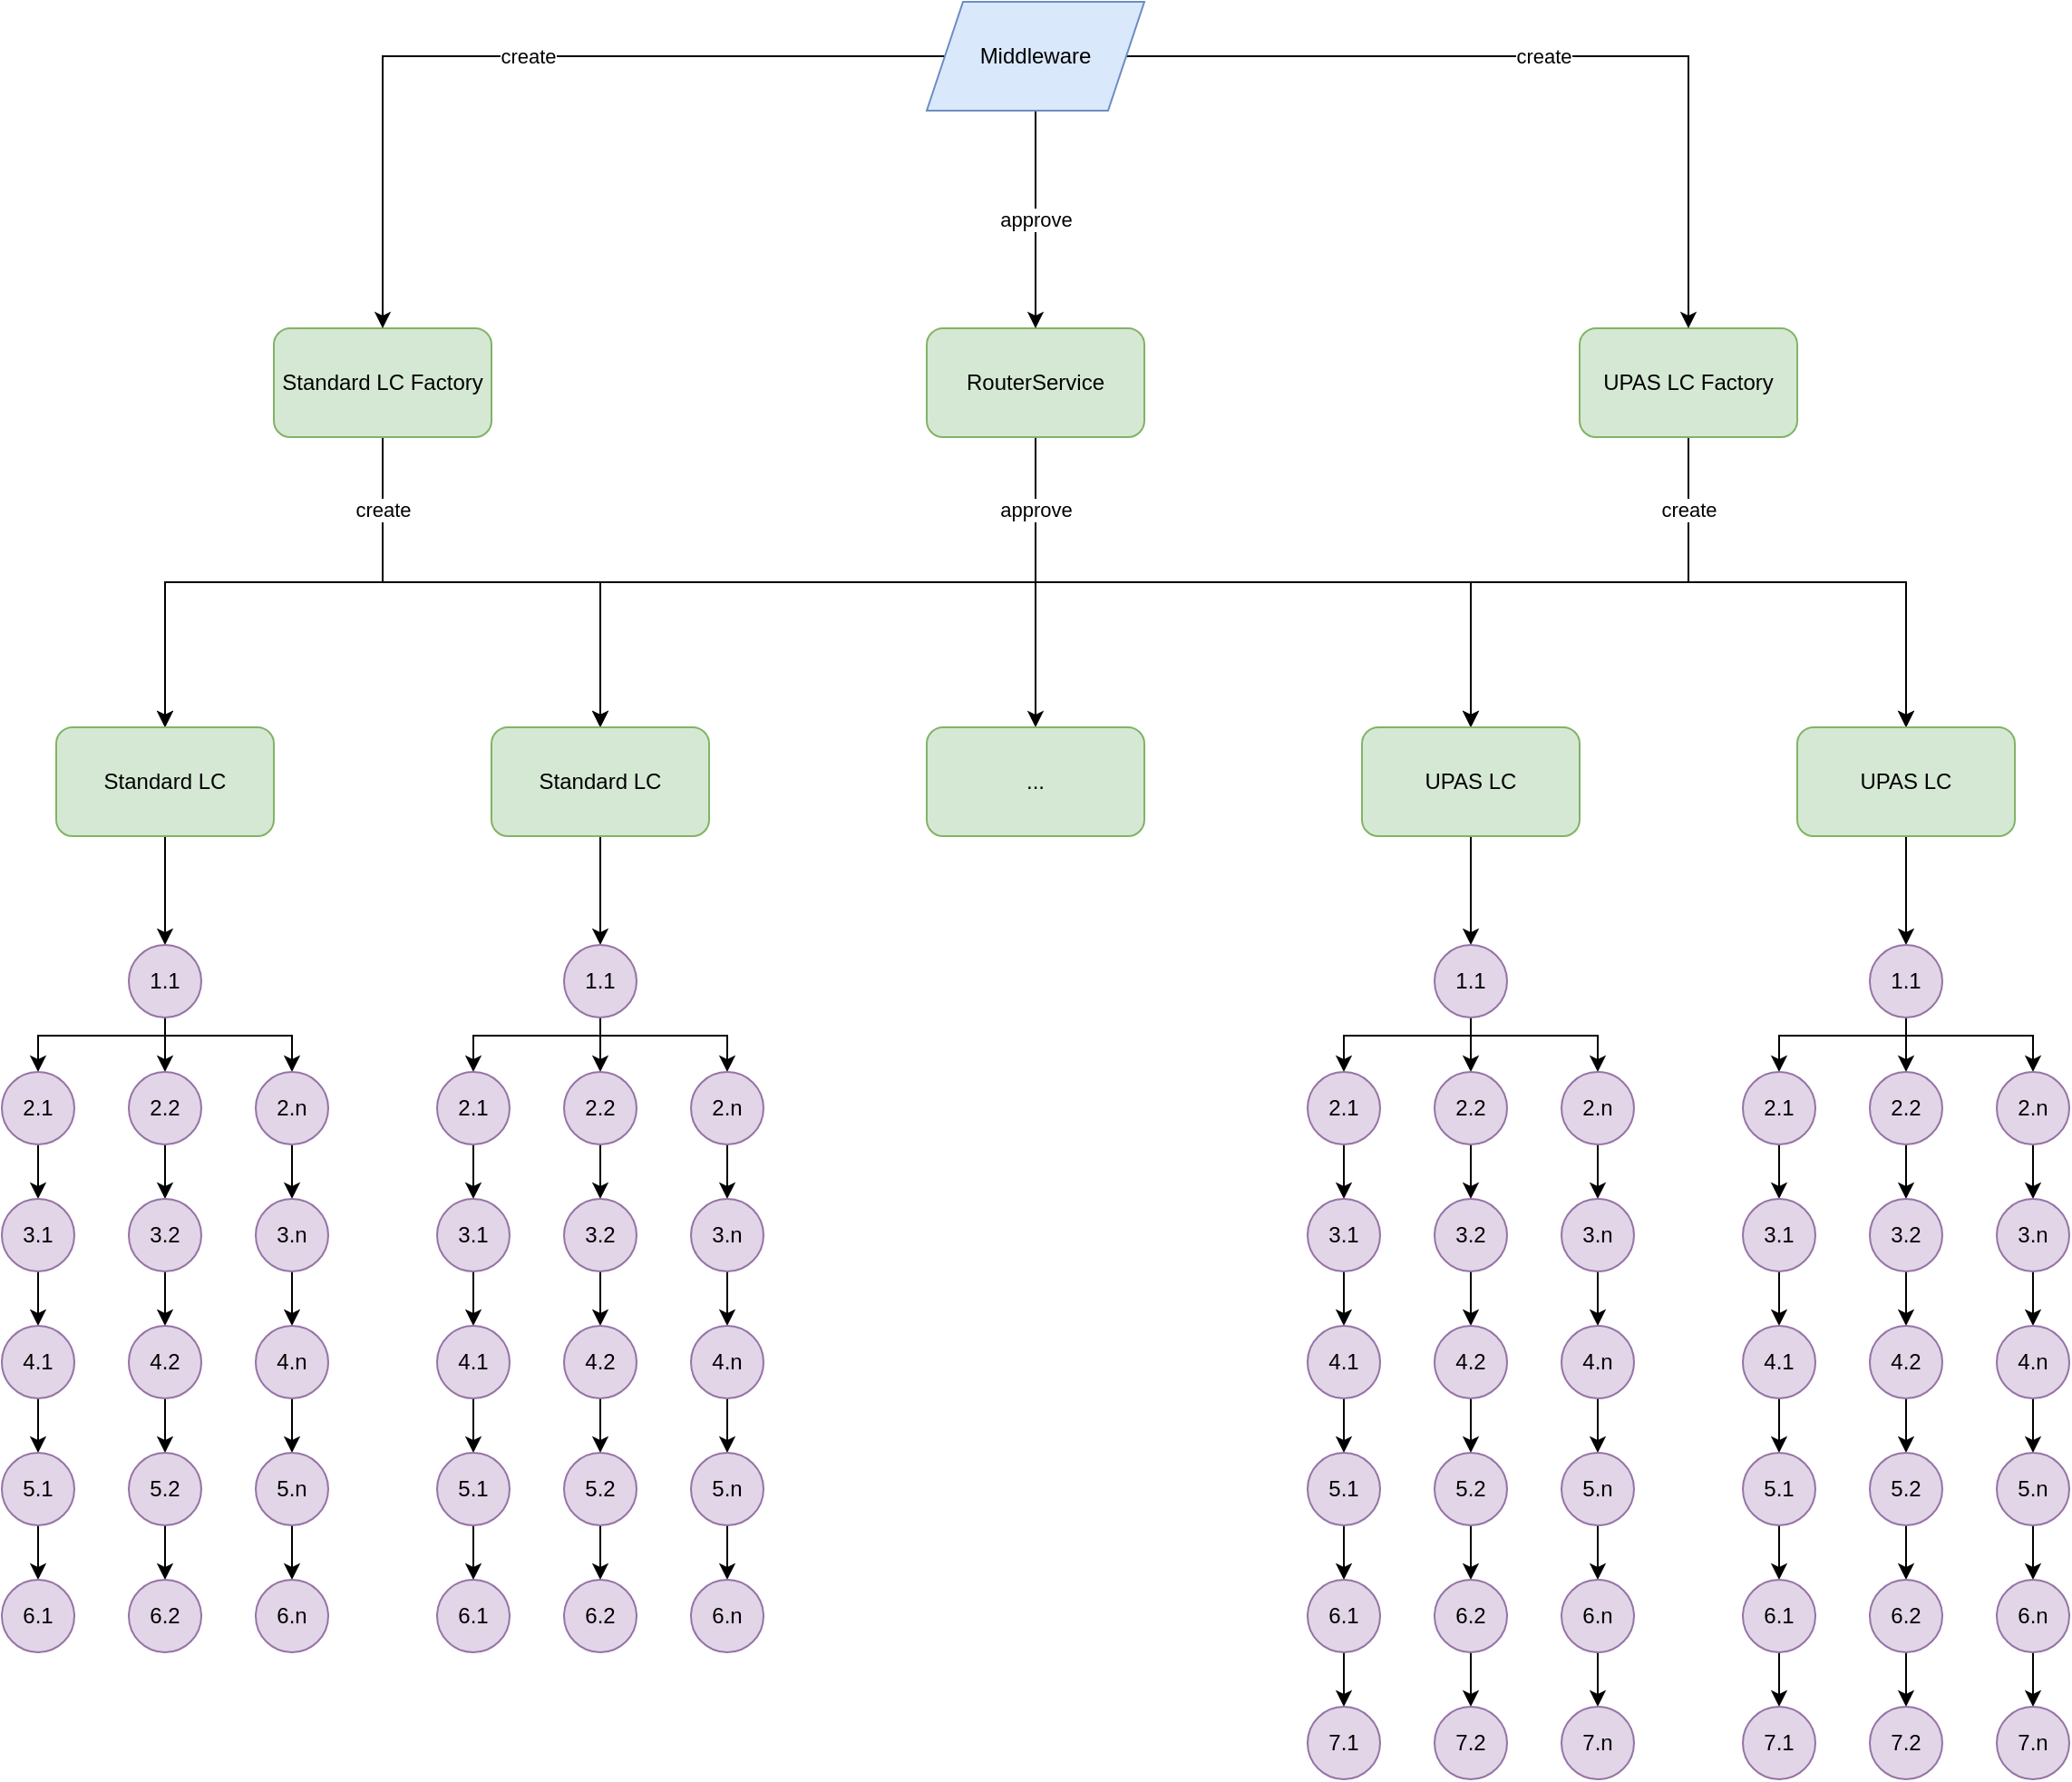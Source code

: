 <mxfile version="18.2.0" type="github" pages="5">
  <diagram id="cOJ6bMbGwsnGVkhMZ-Hh" name="Page-1">
    <mxGraphModel dx="1929" dy="1017" grid="1" gridSize="10" guides="1" tooltips="1" connect="1" arrows="1" fold="1" page="1" pageScale="1" pageWidth="1200" pageHeight="1600" math="0" shadow="0">
      <root>
        <mxCell id="0" />
        <mxCell id="1" style="" parent="0" />
        <mxCell id="2ZjBECKihrtTbiOOMeR6-36" style="edgeStyle=orthogonalEdgeStyle;rounded=0;orthogonalLoop=1;jettySize=auto;html=1;entryX=0.5;entryY=0;entryDx=0;entryDy=0;" parent="1" source="2ZjBECKihrtTbiOOMeR6-1" target="2ZjBECKihrtTbiOOMeR6-8" edge="1">
          <mxGeometry relative="1" as="geometry">
            <Array as="points">
              <mxPoint x="600" y="440" />
              <mxPoint x="120" y="440" />
            </Array>
          </mxGeometry>
        </mxCell>
        <mxCell id="2ZjBECKihrtTbiOOMeR6-37" style="edgeStyle=orthogonalEdgeStyle;rounded=0;orthogonalLoop=1;jettySize=auto;html=1;entryX=0.5;entryY=0;entryDx=0;entryDy=0;" parent="1" source="2ZjBECKihrtTbiOOMeR6-1" target="2ZjBECKihrtTbiOOMeR6-22" edge="1">
          <mxGeometry relative="1" as="geometry">
            <Array as="points">
              <mxPoint x="600" y="440" />
              <mxPoint x="360" y="440" />
            </Array>
          </mxGeometry>
        </mxCell>
        <mxCell id="2ZjBECKihrtTbiOOMeR6-38" style="edgeStyle=orthogonalEdgeStyle;rounded=0;orthogonalLoop=1;jettySize=auto;html=1;" parent="1" source="2ZjBECKihrtTbiOOMeR6-1" target="2ZjBECKihrtTbiOOMeR6-28" edge="1">
          <mxGeometry relative="1" as="geometry">
            <Array as="points">
              <mxPoint x="600" y="440" />
              <mxPoint x="1080" y="440" />
            </Array>
          </mxGeometry>
        </mxCell>
        <mxCell id="2ZjBECKihrtTbiOOMeR6-39" style="edgeStyle=orthogonalEdgeStyle;rounded=0;orthogonalLoop=1;jettySize=auto;html=1;" parent="1" source="2ZjBECKihrtTbiOOMeR6-1" target="2ZjBECKihrtTbiOOMeR6-26" edge="1">
          <mxGeometry relative="1" as="geometry">
            <Array as="points">
              <mxPoint x="600" y="440" />
              <mxPoint x="840" y="440" />
            </Array>
          </mxGeometry>
        </mxCell>
        <mxCell id="2ZjBECKihrtTbiOOMeR6-40" value="approve" style="edgeStyle=orthogonalEdgeStyle;rounded=0;orthogonalLoop=1;jettySize=auto;html=1;entryX=0.5;entryY=0;entryDx=0;entryDy=0;" parent="1" source="2ZjBECKihrtTbiOOMeR6-1" target="2ZjBECKihrtTbiOOMeR6-32" edge="1">
          <mxGeometry x="-0.5" relative="1" as="geometry">
            <mxPoint as="offset" />
          </mxGeometry>
        </mxCell>
        <mxCell id="2ZjBECKihrtTbiOOMeR6-1" value="RouterService" style="rounded=1;whiteSpace=wrap;html=1;fillColor=#d5e8d4;strokeColor=#82b366;" parent="1" vertex="1">
          <mxGeometry x="540" y="300" width="120" height="60" as="geometry" />
        </mxCell>
        <mxCell id="2ZjBECKihrtTbiOOMeR6-23" style="edgeStyle=orthogonalEdgeStyle;rounded=0;orthogonalLoop=1;jettySize=auto;html=1;entryX=0.5;entryY=0;entryDx=0;entryDy=0;" parent="1" source="2ZjBECKihrtTbiOOMeR6-2" target="2ZjBECKihrtTbiOOMeR6-8" edge="1">
          <mxGeometry relative="1" as="geometry">
            <Array as="points">
              <mxPoint x="240" y="440" />
              <mxPoint x="120" y="440" />
            </Array>
          </mxGeometry>
        </mxCell>
        <mxCell id="2ZjBECKihrtTbiOOMeR6-25" value="create" style="edgeStyle=orthogonalEdgeStyle;rounded=0;orthogonalLoop=1;jettySize=auto;html=1;entryX=0.5;entryY=0;entryDx=0;entryDy=0;" parent="1" source="2ZjBECKihrtTbiOOMeR6-2" target="2ZjBECKihrtTbiOOMeR6-22" edge="1">
          <mxGeometry x="-0.714" relative="1" as="geometry">
            <Array as="points">
              <mxPoint x="240" y="440" />
              <mxPoint x="360" y="440" />
            </Array>
            <mxPoint as="offset" />
          </mxGeometry>
        </mxCell>
        <mxCell id="2ZjBECKihrtTbiOOMeR6-2" value="Standard LC Factory" style="rounded=1;whiteSpace=wrap;html=1;fillColor=#d5e8d4;strokeColor=#82b366;" parent="1" vertex="1">
          <mxGeometry x="180" y="300" width="120" height="60" as="geometry" />
        </mxCell>
        <mxCell id="2ZjBECKihrtTbiOOMeR6-30" style="edgeStyle=orthogonalEdgeStyle;rounded=0;orthogonalLoop=1;jettySize=auto;html=1;entryX=0.5;entryY=0;entryDx=0;entryDy=0;" parent="1" source="2ZjBECKihrtTbiOOMeR6-3" target="2ZjBECKihrtTbiOOMeR6-26" edge="1">
          <mxGeometry relative="1" as="geometry">
            <Array as="points">
              <mxPoint x="880" y="440" />
              <mxPoint x="760" y="440" />
            </Array>
          </mxGeometry>
        </mxCell>
        <mxCell id="2ZjBECKihrtTbiOOMeR6-31" value="create" style="edgeStyle=orthogonalEdgeStyle;rounded=0;orthogonalLoop=1;jettySize=auto;html=1;entryX=0.5;entryY=0;entryDx=0;entryDy=0;" parent="1" source="2ZjBECKihrtTbiOOMeR6-3" target="2ZjBECKihrtTbiOOMeR6-28" edge="1">
          <mxGeometry x="-0.818" relative="1" as="geometry">
            <Array as="points">
              <mxPoint x="880" y="440" />
              <mxPoint x="1000" y="440" />
            </Array>
            <mxPoint as="offset" />
          </mxGeometry>
        </mxCell>
        <mxCell id="2ZjBECKihrtTbiOOMeR6-3" value="UPAS LC Factory" style="rounded=1;whiteSpace=wrap;html=1;fillColor=#d5e8d4;strokeColor=#82b366;" parent="1" vertex="1">
          <mxGeometry x="900" y="300" width="120" height="60" as="geometry" />
        </mxCell>
        <mxCell id="2ZjBECKihrtTbiOOMeR6-5" value="create" style="edgeStyle=orthogonalEdgeStyle;rounded=0;orthogonalLoop=1;jettySize=auto;html=1;entryX=0.5;entryY=0;entryDx=0;entryDy=0;" parent="1" source="2ZjBECKihrtTbiOOMeR6-4" target="2ZjBECKihrtTbiOOMeR6-2" edge="1">
          <mxGeometry relative="1" as="geometry" />
        </mxCell>
        <mxCell id="2ZjBECKihrtTbiOOMeR6-6" value="create" style="edgeStyle=orthogonalEdgeStyle;rounded=0;orthogonalLoop=1;jettySize=auto;html=1;" parent="1" source="2ZjBECKihrtTbiOOMeR6-4" target="2ZjBECKihrtTbiOOMeR6-3" edge="1">
          <mxGeometry relative="1" as="geometry" />
        </mxCell>
        <mxCell id="2ZjBECKihrtTbiOOMeR6-7" value="approve" style="edgeStyle=orthogonalEdgeStyle;rounded=0;orthogonalLoop=1;jettySize=auto;html=1;" parent="1" source="2ZjBECKihrtTbiOOMeR6-4" target="2ZjBECKihrtTbiOOMeR6-1" edge="1">
          <mxGeometry relative="1" as="geometry" />
        </mxCell>
        <mxCell id="2ZjBECKihrtTbiOOMeR6-4" value="Middleware" style="shape=parallelogram;perimeter=parallelogramPerimeter;whiteSpace=wrap;html=1;fixedSize=1;fillColor=#dae8fc;strokeColor=#6c8ebf;" parent="1" vertex="1">
          <mxGeometry x="540" y="120" width="120" height="60" as="geometry" />
        </mxCell>
        <mxCell id="2ZjBECKihrtTbiOOMeR6-64" style="edgeStyle=orthogonalEdgeStyle;rounded=0;orthogonalLoop=1;jettySize=auto;html=1;entryX=0.5;entryY=0;entryDx=0;entryDy=0;" parent="1" source="2ZjBECKihrtTbiOOMeR6-8" target="2ZjBECKihrtTbiOOMeR6-43" edge="1">
          <mxGeometry relative="1" as="geometry" />
        </mxCell>
        <mxCell id="2ZjBECKihrtTbiOOMeR6-8" value="Standard LC" style="rounded=1;whiteSpace=wrap;html=1;fillColor=#d5e8d4;strokeColor=#82b366;" parent="1" vertex="1">
          <mxGeometry x="60" y="520" width="120" height="60" as="geometry" />
        </mxCell>
        <mxCell id="2ZjBECKihrtTbiOOMeR6-125" style="edgeStyle=orthogonalEdgeStyle;rounded=0;orthogonalLoop=1;jettySize=auto;html=1;entryX=0.5;entryY=0;entryDx=0;entryDy=0;" parent="1" source="2ZjBECKihrtTbiOOMeR6-22" target="2ZjBECKihrtTbiOOMeR6-71" edge="1">
          <mxGeometry relative="1" as="geometry" />
        </mxCell>
        <mxCell id="2ZjBECKihrtTbiOOMeR6-22" value="Standard LC" style="rounded=1;whiteSpace=wrap;html=1;fillColor=#d5e8d4;strokeColor=#82b366;" parent="1" vertex="1">
          <mxGeometry x="300" y="520" width="120" height="60" as="geometry" />
        </mxCell>
        <mxCell id="2ZjBECKihrtTbiOOMeR6-127" style="edgeStyle=orthogonalEdgeStyle;rounded=0;orthogonalLoop=1;jettySize=auto;html=1;entryX=0.5;entryY=0;entryDx=0;entryDy=0;" parent="1" source="2ZjBECKihrtTbiOOMeR6-26" target="2ZjBECKihrtTbiOOMeR6-90" edge="1">
          <mxGeometry relative="1" as="geometry" />
        </mxCell>
        <mxCell id="2ZjBECKihrtTbiOOMeR6-26" value="UPAS LC" style="rounded=1;whiteSpace=wrap;html=1;fillColor=#d5e8d4;strokeColor=#82b366;" parent="1" vertex="1">
          <mxGeometry x="780" y="520" width="120" height="60" as="geometry" />
        </mxCell>
        <mxCell id="2ZjBECKihrtTbiOOMeR6-128" style="edgeStyle=orthogonalEdgeStyle;rounded=0;orthogonalLoop=1;jettySize=auto;html=1;entryX=0.5;entryY=0;entryDx=0;entryDy=0;" parent="1" source="2ZjBECKihrtTbiOOMeR6-28" target="2ZjBECKihrtTbiOOMeR6-109" edge="1">
          <mxGeometry relative="1" as="geometry" />
        </mxCell>
        <mxCell id="2ZjBECKihrtTbiOOMeR6-28" value="UPAS LC" style="rounded=1;whiteSpace=wrap;html=1;fillColor=#d5e8d4;strokeColor=#82b366;" parent="1" vertex="1">
          <mxGeometry x="1020" y="520" width="120" height="60" as="geometry" />
        </mxCell>
        <mxCell id="2ZjBECKihrtTbiOOMeR6-32" value="..." style="rounded=1;whiteSpace=wrap;html=1;fillColor=#d5e8d4;strokeColor=#82b366;" parent="1" vertex="1">
          <mxGeometry x="540" y="520" width="120" height="60" as="geometry" />
        </mxCell>
        <mxCell id="2ZjBECKihrtTbiOOMeR6-55" style="edgeStyle=orthogonalEdgeStyle;rounded=0;orthogonalLoop=1;jettySize=auto;html=1;strokeColor=#000000;" parent="1" source="2ZjBECKihrtTbiOOMeR6-43" target="2ZjBECKihrtTbiOOMeR6-46" edge="1">
          <mxGeometry relative="1" as="geometry" />
        </mxCell>
        <mxCell id="2ZjBECKihrtTbiOOMeR6-56" style="edgeStyle=orthogonalEdgeStyle;rounded=0;orthogonalLoop=1;jettySize=auto;html=1;strokeColor=#000000;" parent="1" source="2ZjBECKihrtTbiOOMeR6-43" target="2ZjBECKihrtTbiOOMeR6-44" edge="1">
          <mxGeometry relative="1" as="geometry">
            <Array as="points">
              <mxPoint x="120" y="690" />
              <mxPoint x="50" y="690" />
            </Array>
          </mxGeometry>
        </mxCell>
        <mxCell id="2ZjBECKihrtTbiOOMeR6-57" style="edgeStyle=orthogonalEdgeStyle;rounded=0;orthogonalLoop=1;jettySize=auto;html=1;strokeColor=#000000;" parent="1" source="2ZjBECKihrtTbiOOMeR6-43" target="2ZjBECKihrtTbiOOMeR6-45" edge="1">
          <mxGeometry relative="1" as="geometry">
            <Array as="points">
              <mxPoint x="120" y="690" />
              <mxPoint x="190" y="690" />
            </Array>
          </mxGeometry>
        </mxCell>
        <mxCell id="2ZjBECKihrtTbiOOMeR6-43" value="1.1" style="ellipse;whiteSpace=wrap;html=1;aspect=fixed;fillColor=#e1d5e7;strokeColor=#9673a6;" parent="1" vertex="1">
          <mxGeometry x="100" y="640" width="40" height="40" as="geometry" />
        </mxCell>
        <mxCell id="2ZjBECKihrtTbiOOMeR6-59" style="edgeStyle=orthogonalEdgeStyle;rounded=0;orthogonalLoop=1;jettySize=auto;html=1;strokeColor=#000000;" parent="1" source="2ZjBECKihrtTbiOOMeR6-44" target="2ZjBECKihrtTbiOOMeR6-49" edge="1">
          <mxGeometry relative="1" as="geometry" />
        </mxCell>
        <mxCell id="2ZjBECKihrtTbiOOMeR6-44" value="2.1" style="ellipse;whiteSpace=wrap;html=1;aspect=fixed;fillColor=#e1d5e7;strokeColor=#9673a6;" parent="1" vertex="1">
          <mxGeometry x="30" y="710" width="40" height="40" as="geometry" />
        </mxCell>
        <mxCell id="2ZjBECKihrtTbiOOMeR6-60" style="edgeStyle=orthogonalEdgeStyle;rounded=0;orthogonalLoop=1;jettySize=auto;html=1;strokeColor=#000000;" parent="1" source="2ZjBECKihrtTbiOOMeR6-45" target="2ZjBECKihrtTbiOOMeR6-50" edge="1">
          <mxGeometry relative="1" as="geometry" />
        </mxCell>
        <mxCell id="2ZjBECKihrtTbiOOMeR6-45" value="2.n" style="ellipse;whiteSpace=wrap;html=1;aspect=fixed;fillColor=#e1d5e7;strokeColor=#9673a6;" parent="1" vertex="1">
          <mxGeometry x="170" y="710" width="40" height="40" as="geometry" />
        </mxCell>
        <mxCell id="2ZjBECKihrtTbiOOMeR6-58" style="edgeStyle=orthogonalEdgeStyle;rounded=0;orthogonalLoop=1;jettySize=auto;html=1;strokeColor=#000000;" parent="1" source="2ZjBECKihrtTbiOOMeR6-46" target="2ZjBECKihrtTbiOOMeR6-51" edge="1">
          <mxGeometry relative="1" as="geometry" />
        </mxCell>
        <mxCell id="2ZjBECKihrtTbiOOMeR6-46" value="2.2" style="ellipse;whiteSpace=wrap;html=1;aspect=fixed;fillColor=#e1d5e7;strokeColor=#9673a6;" parent="1" vertex="1">
          <mxGeometry x="100" y="710" width="40" height="40" as="geometry" />
        </mxCell>
        <mxCell id="2ZjBECKihrtTbiOOMeR6-61" style="edgeStyle=orthogonalEdgeStyle;rounded=0;orthogonalLoop=1;jettySize=auto;html=1;strokeColor=#000000;" parent="1" source="2ZjBECKihrtTbiOOMeR6-49" target="2ZjBECKihrtTbiOOMeR6-52" edge="1">
          <mxGeometry relative="1" as="geometry" />
        </mxCell>
        <mxCell id="2ZjBECKihrtTbiOOMeR6-49" value="3.1" style="ellipse;whiteSpace=wrap;html=1;aspect=fixed;fillColor=#e1d5e7;strokeColor=#9673a6;" parent="1" vertex="1">
          <mxGeometry x="30" y="780" width="40" height="40" as="geometry" />
        </mxCell>
        <mxCell id="2ZjBECKihrtTbiOOMeR6-63" style="edgeStyle=orthogonalEdgeStyle;rounded=0;orthogonalLoop=1;jettySize=auto;html=1;entryX=0.5;entryY=0;entryDx=0;entryDy=0;strokeColor=#000000;" parent="1" source="2ZjBECKihrtTbiOOMeR6-50" target="2ZjBECKihrtTbiOOMeR6-53" edge="1">
          <mxGeometry relative="1" as="geometry" />
        </mxCell>
        <mxCell id="2ZjBECKihrtTbiOOMeR6-50" value="3.n" style="ellipse;whiteSpace=wrap;html=1;aspect=fixed;fillColor=#e1d5e7;strokeColor=#9673a6;" parent="1" vertex="1">
          <mxGeometry x="170" y="780" width="40" height="40" as="geometry" />
        </mxCell>
        <mxCell id="2ZjBECKihrtTbiOOMeR6-62" style="edgeStyle=orthogonalEdgeStyle;rounded=0;orthogonalLoop=1;jettySize=auto;html=1;entryX=0.5;entryY=0;entryDx=0;entryDy=0;strokeColor=#000000;" parent="1" source="2ZjBECKihrtTbiOOMeR6-51" target="2ZjBECKihrtTbiOOMeR6-54" edge="1">
          <mxGeometry relative="1" as="geometry" />
        </mxCell>
        <mxCell id="2ZjBECKihrtTbiOOMeR6-51" value="3.2" style="ellipse;whiteSpace=wrap;html=1;aspect=fixed;fillColor=#e1d5e7;strokeColor=#9673a6;" parent="1" vertex="1">
          <mxGeometry x="100" y="780" width="40" height="40" as="geometry" />
        </mxCell>
        <mxCell id="2ZjBECKihrtTbiOOMeR6-140" style="edgeStyle=orthogonalEdgeStyle;rounded=0;orthogonalLoop=1;jettySize=auto;html=1;strokeColor=#000000;" parent="1" source="2ZjBECKihrtTbiOOMeR6-52" target="2ZjBECKihrtTbiOOMeR6-134" edge="1">
          <mxGeometry relative="1" as="geometry" />
        </mxCell>
        <mxCell id="2ZjBECKihrtTbiOOMeR6-52" value="4.1" style="ellipse;whiteSpace=wrap;html=1;aspect=fixed;fillColor=#e1d5e7;strokeColor=#9673a6;" parent="1" vertex="1">
          <mxGeometry x="30" y="850" width="40" height="40" as="geometry" />
        </mxCell>
        <mxCell id="2ZjBECKihrtTbiOOMeR6-144" style="edgeStyle=orthogonalEdgeStyle;rounded=0;orthogonalLoop=1;jettySize=auto;html=1;strokeColor=#000000;" parent="1" source="2ZjBECKihrtTbiOOMeR6-53" target="2ZjBECKihrtTbiOOMeR6-135" edge="1">
          <mxGeometry relative="1" as="geometry" />
        </mxCell>
        <mxCell id="2ZjBECKihrtTbiOOMeR6-53" value="4.n" style="ellipse;whiteSpace=wrap;html=1;aspect=fixed;fillColor=#e1d5e7;strokeColor=#9673a6;" parent="1" vertex="1">
          <mxGeometry x="170" y="850" width="40" height="40" as="geometry" />
        </mxCell>
        <mxCell id="2ZjBECKihrtTbiOOMeR6-142" style="edgeStyle=orthogonalEdgeStyle;rounded=0;orthogonalLoop=1;jettySize=auto;html=1;strokeColor=#000000;" parent="1" source="2ZjBECKihrtTbiOOMeR6-54" target="2ZjBECKihrtTbiOOMeR6-136" edge="1">
          <mxGeometry relative="1" as="geometry" />
        </mxCell>
        <mxCell id="2ZjBECKihrtTbiOOMeR6-54" value="4.2" style="ellipse;whiteSpace=wrap;html=1;aspect=fixed;fillColor=#e1d5e7;strokeColor=#9673a6;" parent="1" vertex="1">
          <mxGeometry x="100" y="850" width="40" height="40" as="geometry" />
        </mxCell>
        <mxCell id="2ZjBECKihrtTbiOOMeR6-68" style="edgeStyle=orthogonalEdgeStyle;rounded=0;orthogonalLoop=1;jettySize=auto;html=1;fillColor=#e1d5e7;strokeColor=#000000;" parent="1" source="2ZjBECKihrtTbiOOMeR6-71" target="2ZjBECKihrtTbiOOMeR6-77" edge="1">
          <mxGeometry relative="1" as="geometry" />
        </mxCell>
        <mxCell id="2ZjBECKihrtTbiOOMeR6-69" style="edgeStyle=orthogonalEdgeStyle;rounded=0;orthogonalLoop=1;jettySize=auto;html=1;fillColor=#e1d5e7;strokeColor=#000000;" parent="1" source="2ZjBECKihrtTbiOOMeR6-71" target="2ZjBECKihrtTbiOOMeR6-73" edge="1">
          <mxGeometry relative="1" as="geometry">
            <Array as="points">
              <mxPoint x="360" y="690" />
              <mxPoint x="290" y="690" />
            </Array>
          </mxGeometry>
        </mxCell>
        <mxCell id="2ZjBECKihrtTbiOOMeR6-70" style="edgeStyle=orthogonalEdgeStyle;rounded=0;orthogonalLoop=1;jettySize=auto;html=1;fillColor=#e1d5e7;strokeColor=#000000;" parent="1" source="2ZjBECKihrtTbiOOMeR6-71" target="2ZjBECKihrtTbiOOMeR6-75" edge="1">
          <mxGeometry relative="1" as="geometry">
            <Array as="points">
              <mxPoint x="360" y="690" />
              <mxPoint x="430" y="690" />
            </Array>
          </mxGeometry>
        </mxCell>
        <mxCell id="2ZjBECKihrtTbiOOMeR6-71" value="1.1" style="ellipse;whiteSpace=wrap;html=1;aspect=fixed;fillColor=#e1d5e7;strokeColor=#9673a6;" parent="1" vertex="1">
          <mxGeometry x="340" y="640" width="40" height="40" as="geometry" />
        </mxCell>
        <mxCell id="2ZjBECKihrtTbiOOMeR6-72" style="edgeStyle=orthogonalEdgeStyle;rounded=0;orthogonalLoop=1;jettySize=auto;html=1;fillColor=#e1d5e7;strokeColor=#000000;" parent="1" source="2ZjBECKihrtTbiOOMeR6-73" target="2ZjBECKihrtTbiOOMeR6-79" edge="1">
          <mxGeometry relative="1" as="geometry" />
        </mxCell>
        <mxCell id="2ZjBECKihrtTbiOOMeR6-73" value="2.1" style="ellipse;whiteSpace=wrap;html=1;aspect=fixed;fillColor=#e1d5e7;strokeColor=#9673a6;" parent="1" vertex="1">
          <mxGeometry x="270" y="710" width="40" height="40" as="geometry" />
        </mxCell>
        <mxCell id="2ZjBECKihrtTbiOOMeR6-74" style="edgeStyle=orthogonalEdgeStyle;rounded=0;orthogonalLoop=1;jettySize=auto;html=1;fillColor=#e1d5e7;strokeColor=#000000;" parent="1" source="2ZjBECKihrtTbiOOMeR6-75" target="2ZjBECKihrtTbiOOMeR6-81" edge="1">
          <mxGeometry relative="1" as="geometry" />
        </mxCell>
        <mxCell id="2ZjBECKihrtTbiOOMeR6-75" value="2.n" style="ellipse;whiteSpace=wrap;html=1;aspect=fixed;fillColor=#e1d5e7;strokeColor=#9673a6;" parent="1" vertex="1">
          <mxGeometry x="410" y="710" width="40" height="40" as="geometry" />
        </mxCell>
        <mxCell id="2ZjBECKihrtTbiOOMeR6-76" style="edgeStyle=orthogonalEdgeStyle;rounded=0;orthogonalLoop=1;jettySize=auto;html=1;fillColor=#e1d5e7;strokeColor=#000000;" parent="1" source="2ZjBECKihrtTbiOOMeR6-77" target="2ZjBECKihrtTbiOOMeR6-83" edge="1">
          <mxGeometry relative="1" as="geometry" />
        </mxCell>
        <mxCell id="2ZjBECKihrtTbiOOMeR6-77" value="2.2" style="ellipse;whiteSpace=wrap;html=1;aspect=fixed;fillColor=#e1d5e7;strokeColor=#9673a6;" parent="1" vertex="1">
          <mxGeometry x="340" y="710" width="40" height="40" as="geometry" />
        </mxCell>
        <mxCell id="2ZjBECKihrtTbiOOMeR6-78" style="edgeStyle=orthogonalEdgeStyle;rounded=0;orthogonalLoop=1;jettySize=auto;html=1;fillColor=#e1d5e7;strokeColor=#000000;" parent="1" source="2ZjBECKihrtTbiOOMeR6-79" target="2ZjBECKihrtTbiOOMeR6-84" edge="1">
          <mxGeometry relative="1" as="geometry" />
        </mxCell>
        <mxCell id="2ZjBECKihrtTbiOOMeR6-79" value="3.1" style="ellipse;whiteSpace=wrap;html=1;aspect=fixed;fillColor=#e1d5e7;strokeColor=#9673a6;" parent="1" vertex="1">
          <mxGeometry x="270" y="780" width="40" height="40" as="geometry" />
        </mxCell>
        <mxCell id="2ZjBECKihrtTbiOOMeR6-80" style="edgeStyle=orthogonalEdgeStyle;rounded=0;orthogonalLoop=1;jettySize=auto;html=1;entryX=0.5;entryY=0;entryDx=0;entryDy=0;fillColor=#e1d5e7;strokeColor=#000000;" parent="1" source="2ZjBECKihrtTbiOOMeR6-81" target="2ZjBECKihrtTbiOOMeR6-85" edge="1">
          <mxGeometry relative="1" as="geometry" />
        </mxCell>
        <mxCell id="2ZjBECKihrtTbiOOMeR6-81" value="3.n" style="ellipse;whiteSpace=wrap;html=1;aspect=fixed;fillColor=#e1d5e7;strokeColor=#9673a6;" parent="1" vertex="1">
          <mxGeometry x="410" y="780" width="40" height="40" as="geometry" />
        </mxCell>
        <mxCell id="2ZjBECKihrtTbiOOMeR6-82" style="edgeStyle=orthogonalEdgeStyle;rounded=0;orthogonalLoop=1;jettySize=auto;html=1;entryX=0.5;entryY=0;entryDx=0;entryDy=0;fillColor=#e1d5e7;strokeColor=#000000;" parent="1" source="2ZjBECKihrtTbiOOMeR6-83" target="2ZjBECKihrtTbiOOMeR6-86" edge="1">
          <mxGeometry relative="1" as="geometry" />
        </mxCell>
        <mxCell id="2ZjBECKihrtTbiOOMeR6-83" value="3.2" style="ellipse;whiteSpace=wrap;html=1;aspect=fixed;fillColor=#e1d5e7;strokeColor=#9673a6;" parent="1" vertex="1">
          <mxGeometry x="340" y="780" width="40" height="40" as="geometry" />
        </mxCell>
        <mxCell id="2ZjBECKihrtTbiOOMeR6-173" style="edgeStyle=orthogonalEdgeStyle;rounded=0;orthogonalLoop=1;jettySize=auto;html=1;entryX=0.5;entryY=0;entryDx=0;entryDy=0;strokeColor=#000000;" parent="1" source="2ZjBECKihrtTbiOOMeR6-84" target="2ZjBECKihrtTbiOOMeR6-147" edge="1">
          <mxGeometry relative="1" as="geometry" />
        </mxCell>
        <mxCell id="2ZjBECKihrtTbiOOMeR6-84" value="4.1" style="ellipse;whiteSpace=wrap;html=1;aspect=fixed;fillColor=#e1d5e7;strokeColor=#9673a6;" parent="1" vertex="1">
          <mxGeometry x="270" y="850" width="40" height="40" as="geometry" />
        </mxCell>
        <mxCell id="2ZjBECKihrtTbiOOMeR6-175" style="edgeStyle=orthogonalEdgeStyle;rounded=0;orthogonalLoop=1;jettySize=auto;html=1;strokeColor=#000000;" parent="1" source="2ZjBECKihrtTbiOOMeR6-85" target="2ZjBECKihrtTbiOOMeR6-149" edge="1">
          <mxGeometry relative="1" as="geometry" />
        </mxCell>
        <mxCell id="2ZjBECKihrtTbiOOMeR6-85" value="4.n" style="ellipse;whiteSpace=wrap;html=1;aspect=fixed;fillColor=#e1d5e7;strokeColor=#9673a6;" parent="1" vertex="1">
          <mxGeometry x="410" y="850" width="40" height="40" as="geometry" />
        </mxCell>
        <mxCell id="2ZjBECKihrtTbiOOMeR6-174" style="edgeStyle=orthogonalEdgeStyle;rounded=0;orthogonalLoop=1;jettySize=auto;html=1;entryX=0.5;entryY=0;entryDx=0;entryDy=0;strokeColor=#000000;" parent="1" source="2ZjBECKihrtTbiOOMeR6-86" target="2ZjBECKihrtTbiOOMeR6-151" edge="1">
          <mxGeometry relative="1" as="geometry" />
        </mxCell>
        <mxCell id="2ZjBECKihrtTbiOOMeR6-86" value="4.2" style="ellipse;whiteSpace=wrap;html=1;aspect=fixed;fillColor=#e1d5e7;strokeColor=#9673a6;" parent="1" vertex="1">
          <mxGeometry x="340" y="850" width="40" height="40" as="geometry" />
        </mxCell>
        <mxCell id="2ZjBECKihrtTbiOOMeR6-87" style="edgeStyle=orthogonalEdgeStyle;rounded=0;orthogonalLoop=1;jettySize=auto;html=1;fillColor=#e1d5e7;strokeColor=#000000;" parent="1" source="2ZjBECKihrtTbiOOMeR6-90" target="2ZjBECKihrtTbiOOMeR6-96" edge="1">
          <mxGeometry relative="1" as="geometry" />
        </mxCell>
        <mxCell id="2ZjBECKihrtTbiOOMeR6-88" style="edgeStyle=orthogonalEdgeStyle;rounded=0;orthogonalLoop=1;jettySize=auto;html=1;fillColor=#e1d5e7;strokeColor=#000000;" parent="1" source="2ZjBECKihrtTbiOOMeR6-90" target="2ZjBECKihrtTbiOOMeR6-92" edge="1">
          <mxGeometry relative="1" as="geometry">
            <Array as="points">
              <mxPoint x="840" y="690" />
              <mxPoint x="770" y="690" />
            </Array>
          </mxGeometry>
        </mxCell>
        <mxCell id="2ZjBECKihrtTbiOOMeR6-89" style="edgeStyle=orthogonalEdgeStyle;rounded=0;orthogonalLoop=1;jettySize=auto;html=1;fillColor=#e1d5e7;strokeColor=#000000;" parent="1" source="2ZjBECKihrtTbiOOMeR6-90" target="2ZjBECKihrtTbiOOMeR6-94" edge="1">
          <mxGeometry relative="1" as="geometry">
            <Array as="points">
              <mxPoint x="840" y="690" />
              <mxPoint x="910" y="690" />
            </Array>
          </mxGeometry>
        </mxCell>
        <mxCell id="2ZjBECKihrtTbiOOMeR6-90" value="1.1" style="ellipse;whiteSpace=wrap;html=1;aspect=fixed;fillColor=#e1d5e7;strokeColor=#9673a6;" parent="1" vertex="1">
          <mxGeometry x="820" y="640" width="40" height="40" as="geometry" />
        </mxCell>
        <mxCell id="2ZjBECKihrtTbiOOMeR6-91" style="edgeStyle=orthogonalEdgeStyle;rounded=0;orthogonalLoop=1;jettySize=auto;html=1;fillColor=#e1d5e7;strokeColor=#000000;" parent="1" source="2ZjBECKihrtTbiOOMeR6-92" target="2ZjBECKihrtTbiOOMeR6-98" edge="1">
          <mxGeometry relative="1" as="geometry" />
        </mxCell>
        <mxCell id="2ZjBECKihrtTbiOOMeR6-92" value="2.1" style="ellipse;whiteSpace=wrap;html=1;aspect=fixed;fillColor=#e1d5e7;strokeColor=#9673a6;" parent="1" vertex="1">
          <mxGeometry x="750" y="710" width="40" height="40" as="geometry" />
        </mxCell>
        <mxCell id="2ZjBECKihrtTbiOOMeR6-93" style="edgeStyle=orthogonalEdgeStyle;rounded=0;orthogonalLoop=1;jettySize=auto;html=1;fillColor=#e1d5e7;strokeColor=#000000;" parent="1" source="2ZjBECKihrtTbiOOMeR6-94" target="2ZjBECKihrtTbiOOMeR6-100" edge="1">
          <mxGeometry relative="1" as="geometry" />
        </mxCell>
        <mxCell id="2ZjBECKihrtTbiOOMeR6-94" value="2.n" style="ellipse;whiteSpace=wrap;html=1;aspect=fixed;fillColor=#e1d5e7;strokeColor=#9673a6;" parent="1" vertex="1">
          <mxGeometry x="890" y="710" width="40" height="40" as="geometry" />
        </mxCell>
        <mxCell id="2ZjBECKihrtTbiOOMeR6-95" style="edgeStyle=orthogonalEdgeStyle;rounded=0;orthogonalLoop=1;jettySize=auto;html=1;fillColor=#e1d5e7;strokeColor=#000000;" parent="1" source="2ZjBECKihrtTbiOOMeR6-96" target="2ZjBECKihrtTbiOOMeR6-102" edge="1">
          <mxGeometry relative="1" as="geometry" />
        </mxCell>
        <mxCell id="2ZjBECKihrtTbiOOMeR6-96" value="2.2" style="ellipse;whiteSpace=wrap;html=1;aspect=fixed;fillColor=#e1d5e7;strokeColor=#9673a6;" parent="1" vertex="1">
          <mxGeometry x="820" y="710" width="40" height="40" as="geometry" />
        </mxCell>
        <mxCell id="2ZjBECKihrtTbiOOMeR6-97" style="edgeStyle=orthogonalEdgeStyle;rounded=0;orthogonalLoop=1;jettySize=auto;html=1;fillColor=#e1d5e7;strokeColor=#000000;" parent="1" source="2ZjBECKihrtTbiOOMeR6-98" target="2ZjBECKihrtTbiOOMeR6-103" edge="1">
          <mxGeometry relative="1" as="geometry" />
        </mxCell>
        <mxCell id="2ZjBECKihrtTbiOOMeR6-98" value="3.1" style="ellipse;whiteSpace=wrap;html=1;aspect=fixed;fillColor=#e1d5e7;strokeColor=#9673a6;" parent="1" vertex="1">
          <mxGeometry x="750" y="780" width="40" height="40" as="geometry" />
        </mxCell>
        <mxCell id="2ZjBECKihrtTbiOOMeR6-99" style="edgeStyle=orthogonalEdgeStyle;rounded=0;orthogonalLoop=1;jettySize=auto;html=1;entryX=0.5;entryY=0;entryDx=0;entryDy=0;fillColor=#e1d5e7;strokeColor=#000000;" parent="1" source="2ZjBECKihrtTbiOOMeR6-100" target="2ZjBECKihrtTbiOOMeR6-104" edge="1">
          <mxGeometry relative="1" as="geometry" />
        </mxCell>
        <mxCell id="2ZjBECKihrtTbiOOMeR6-100" value="3.n" style="ellipse;whiteSpace=wrap;html=1;aspect=fixed;fillColor=#e1d5e7;strokeColor=#9673a6;" parent="1" vertex="1">
          <mxGeometry x="890" y="780" width="40" height="40" as="geometry" />
        </mxCell>
        <mxCell id="2ZjBECKihrtTbiOOMeR6-101" style="edgeStyle=orthogonalEdgeStyle;rounded=0;orthogonalLoop=1;jettySize=auto;html=1;entryX=0.5;entryY=0;entryDx=0;entryDy=0;fillColor=#e1d5e7;strokeColor=#000000;" parent="1" source="2ZjBECKihrtTbiOOMeR6-102" target="2ZjBECKihrtTbiOOMeR6-105" edge="1">
          <mxGeometry relative="1" as="geometry" />
        </mxCell>
        <mxCell id="2ZjBECKihrtTbiOOMeR6-102" value="3.2" style="ellipse;whiteSpace=wrap;html=1;aspect=fixed;fillColor=#e1d5e7;strokeColor=#9673a6;" parent="1" vertex="1">
          <mxGeometry x="820" y="780" width="40" height="40" as="geometry" />
        </mxCell>
        <mxCell id="2ZjBECKihrtTbiOOMeR6-177" style="edgeStyle=orthogonalEdgeStyle;rounded=0;orthogonalLoop=1;jettySize=auto;html=1;strokeColor=#000000;" parent="1" source="2ZjBECKihrtTbiOOMeR6-103" target="2ZjBECKihrtTbiOOMeR6-156" edge="1">
          <mxGeometry relative="1" as="geometry" />
        </mxCell>
        <mxCell id="2ZjBECKihrtTbiOOMeR6-103" value="4.1" style="ellipse;whiteSpace=wrap;html=1;aspect=fixed;fillColor=#e1d5e7;strokeColor=#9673a6;" parent="1" vertex="1">
          <mxGeometry x="750" y="850" width="40" height="40" as="geometry" />
        </mxCell>
        <mxCell id="2ZjBECKihrtTbiOOMeR6-179" style="edgeStyle=orthogonalEdgeStyle;rounded=0;orthogonalLoop=1;jettySize=auto;html=1;strokeColor=#000000;" parent="1" source="2ZjBECKihrtTbiOOMeR6-104" target="2ZjBECKihrtTbiOOMeR6-158" edge="1">
          <mxGeometry relative="1" as="geometry" />
        </mxCell>
        <mxCell id="2ZjBECKihrtTbiOOMeR6-104" value="4.n" style="ellipse;whiteSpace=wrap;html=1;aspect=fixed;fillColor=#e1d5e7;strokeColor=#9673a6;" parent="1" vertex="1">
          <mxGeometry x="890" y="850" width="40" height="40" as="geometry" />
        </mxCell>
        <mxCell id="2ZjBECKihrtTbiOOMeR6-178" style="edgeStyle=orthogonalEdgeStyle;rounded=0;orthogonalLoop=1;jettySize=auto;html=1;entryX=0.5;entryY=0;entryDx=0;entryDy=0;strokeColor=#000000;" parent="1" source="2ZjBECKihrtTbiOOMeR6-105" target="2ZjBECKihrtTbiOOMeR6-160" edge="1">
          <mxGeometry relative="1" as="geometry" />
        </mxCell>
        <mxCell id="2ZjBECKihrtTbiOOMeR6-105" value="4.2" style="ellipse;whiteSpace=wrap;html=1;aspect=fixed;fillColor=#e1d5e7;strokeColor=#9673a6;" parent="1" vertex="1">
          <mxGeometry x="820" y="850" width="40" height="40" as="geometry" />
        </mxCell>
        <mxCell id="2ZjBECKihrtTbiOOMeR6-106" style="edgeStyle=orthogonalEdgeStyle;rounded=0;orthogonalLoop=1;jettySize=auto;html=1;fillColor=#e1d5e7;strokeColor=#000000;" parent="1" source="2ZjBECKihrtTbiOOMeR6-109" target="2ZjBECKihrtTbiOOMeR6-115" edge="1">
          <mxGeometry relative="1" as="geometry" />
        </mxCell>
        <mxCell id="2ZjBECKihrtTbiOOMeR6-107" style="edgeStyle=orthogonalEdgeStyle;rounded=0;orthogonalLoop=1;jettySize=auto;html=1;fillColor=#e1d5e7;strokeColor=#000000;" parent="1" source="2ZjBECKihrtTbiOOMeR6-109" target="2ZjBECKihrtTbiOOMeR6-111" edge="1">
          <mxGeometry relative="1" as="geometry">
            <Array as="points">
              <mxPoint x="1080" y="690" />
              <mxPoint x="1010" y="690" />
            </Array>
          </mxGeometry>
        </mxCell>
        <mxCell id="2ZjBECKihrtTbiOOMeR6-108" style="edgeStyle=orthogonalEdgeStyle;rounded=0;orthogonalLoop=1;jettySize=auto;html=1;fillColor=#e1d5e7;strokeColor=#000000;" parent="1" source="2ZjBECKihrtTbiOOMeR6-109" target="2ZjBECKihrtTbiOOMeR6-113" edge="1">
          <mxGeometry relative="1" as="geometry">
            <Array as="points">
              <mxPoint x="1080" y="690" />
              <mxPoint x="1150" y="690" />
            </Array>
          </mxGeometry>
        </mxCell>
        <mxCell id="2ZjBECKihrtTbiOOMeR6-109" value="1.1" style="ellipse;whiteSpace=wrap;html=1;aspect=fixed;fillColor=#e1d5e7;strokeColor=#9673a6;" parent="1" vertex="1">
          <mxGeometry x="1060" y="640" width="40" height="40" as="geometry" />
        </mxCell>
        <mxCell id="2ZjBECKihrtTbiOOMeR6-110" style="edgeStyle=orthogonalEdgeStyle;rounded=0;orthogonalLoop=1;jettySize=auto;html=1;fillColor=#e1d5e7;strokeColor=#000000;" parent="1" source="2ZjBECKihrtTbiOOMeR6-111" target="2ZjBECKihrtTbiOOMeR6-117" edge="1">
          <mxGeometry relative="1" as="geometry" />
        </mxCell>
        <mxCell id="2ZjBECKihrtTbiOOMeR6-111" value="2.1" style="ellipse;whiteSpace=wrap;html=1;aspect=fixed;fillColor=#e1d5e7;strokeColor=#9673a6;" parent="1" vertex="1">
          <mxGeometry x="990" y="710" width="40" height="40" as="geometry" />
        </mxCell>
        <mxCell id="2ZjBECKihrtTbiOOMeR6-112" style="edgeStyle=orthogonalEdgeStyle;rounded=0;orthogonalLoop=1;jettySize=auto;html=1;fillColor=#e1d5e7;strokeColor=#000000;" parent="1" source="2ZjBECKihrtTbiOOMeR6-113" target="2ZjBECKihrtTbiOOMeR6-119" edge="1">
          <mxGeometry relative="1" as="geometry" />
        </mxCell>
        <mxCell id="2ZjBECKihrtTbiOOMeR6-113" value="2.n" style="ellipse;whiteSpace=wrap;html=1;aspect=fixed;fillColor=#e1d5e7;strokeColor=#9673a6;" parent="1" vertex="1">
          <mxGeometry x="1130" y="710" width="40" height="40" as="geometry" />
        </mxCell>
        <mxCell id="2ZjBECKihrtTbiOOMeR6-114" style="edgeStyle=orthogonalEdgeStyle;rounded=0;orthogonalLoop=1;jettySize=auto;html=1;fillColor=#e1d5e7;strokeColor=#000000;" parent="1" source="2ZjBECKihrtTbiOOMeR6-115" target="2ZjBECKihrtTbiOOMeR6-121" edge="1">
          <mxGeometry relative="1" as="geometry" />
        </mxCell>
        <mxCell id="2ZjBECKihrtTbiOOMeR6-115" value="2.2" style="ellipse;whiteSpace=wrap;html=1;aspect=fixed;fillColor=#e1d5e7;strokeColor=#9673a6;" parent="1" vertex="1">
          <mxGeometry x="1060" y="710" width="40" height="40" as="geometry" />
        </mxCell>
        <mxCell id="2ZjBECKihrtTbiOOMeR6-116" style="edgeStyle=orthogonalEdgeStyle;rounded=0;orthogonalLoop=1;jettySize=auto;html=1;fillColor=#e1d5e7;strokeColor=#000000;" parent="1" source="2ZjBECKihrtTbiOOMeR6-117" target="2ZjBECKihrtTbiOOMeR6-122" edge="1">
          <mxGeometry relative="1" as="geometry" />
        </mxCell>
        <mxCell id="2ZjBECKihrtTbiOOMeR6-117" value="3.1" style="ellipse;whiteSpace=wrap;html=1;aspect=fixed;fillColor=#e1d5e7;strokeColor=#9673a6;" parent="1" vertex="1">
          <mxGeometry x="990" y="780" width="40" height="40" as="geometry" />
        </mxCell>
        <mxCell id="2ZjBECKihrtTbiOOMeR6-118" style="edgeStyle=orthogonalEdgeStyle;rounded=0;orthogonalLoop=1;jettySize=auto;html=1;entryX=0.5;entryY=0;entryDx=0;entryDy=0;fillColor=#e1d5e7;strokeColor=#000000;" parent="1" source="2ZjBECKihrtTbiOOMeR6-119" target="2ZjBECKihrtTbiOOMeR6-123" edge="1">
          <mxGeometry relative="1" as="geometry" />
        </mxCell>
        <mxCell id="2ZjBECKihrtTbiOOMeR6-119" value="3.n" style="ellipse;whiteSpace=wrap;html=1;aspect=fixed;fillColor=#e1d5e7;strokeColor=#9673a6;" parent="1" vertex="1">
          <mxGeometry x="1130" y="780" width="40" height="40" as="geometry" />
        </mxCell>
        <mxCell id="2ZjBECKihrtTbiOOMeR6-120" style="edgeStyle=orthogonalEdgeStyle;rounded=0;orthogonalLoop=1;jettySize=auto;html=1;entryX=0.5;entryY=0;entryDx=0;entryDy=0;fillColor=#e1d5e7;strokeColor=#000000;" parent="1" source="2ZjBECKihrtTbiOOMeR6-121" target="2ZjBECKihrtTbiOOMeR6-124" edge="1">
          <mxGeometry relative="1" as="geometry" />
        </mxCell>
        <mxCell id="2ZjBECKihrtTbiOOMeR6-121" value="3.2" style="ellipse;whiteSpace=wrap;html=1;aspect=fixed;fillColor=#e1d5e7;strokeColor=#9673a6;" parent="1" vertex="1">
          <mxGeometry x="1060" y="780" width="40" height="40" as="geometry" />
        </mxCell>
        <mxCell id="2ZjBECKihrtTbiOOMeR6-180" style="edgeStyle=orthogonalEdgeStyle;rounded=0;orthogonalLoop=1;jettySize=auto;html=1;entryX=0.5;entryY=0;entryDx=0;entryDy=0;strokeColor=#000000;" parent="1" source="2ZjBECKihrtTbiOOMeR6-122" target="2ZjBECKihrtTbiOOMeR6-165" edge="1">
          <mxGeometry relative="1" as="geometry" />
        </mxCell>
        <mxCell id="2ZjBECKihrtTbiOOMeR6-122" value="4.1" style="ellipse;whiteSpace=wrap;html=1;aspect=fixed;fillColor=#e1d5e7;strokeColor=#9673a6;" parent="1" vertex="1">
          <mxGeometry x="990" y="850" width="40" height="40" as="geometry" />
        </mxCell>
        <mxCell id="2ZjBECKihrtTbiOOMeR6-182" style="edgeStyle=orthogonalEdgeStyle;rounded=0;orthogonalLoop=1;jettySize=auto;html=1;entryX=0.5;entryY=0;entryDx=0;entryDy=0;strokeColor=#000000;" parent="1" source="2ZjBECKihrtTbiOOMeR6-123" target="2ZjBECKihrtTbiOOMeR6-167" edge="1">
          <mxGeometry relative="1" as="geometry" />
        </mxCell>
        <mxCell id="2ZjBECKihrtTbiOOMeR6-123" value="4.n" style="ellipse;whiteSpace=wrap;html=1;aspect=fixed;fillColor=#e1d5e7;strokeColor=#9673a6;" parent="1" vertex="1">
          <mxGeometry x="1130" y="850" width="40" height="40" as="geometry" />
        </mxCell>
        <mxCell id="2ZjBECKihrtTbiOOMeR6-181" style="edgeStyle=orthogonalEdgeStyle;rounded=0;orthogonalLoop=1;jettySize=auto;html=1;entryX=0.5;entryY=0;entryDx=0;entryDy=0;strokeColor=#000000;" parent="1" source="2ZjBECKihrtTbiOOMeR6-124" target="2ZjBECKihrtTbiOOMeR6-169" edge="1">
          <mxGeometry relative="1" as="geometry" />
        </mxCell>
        <mxCell id="2ZjBECKihrtTbiOOMeR6-124" value="4.2" style="ellipse;whiteSpace=wrap;html=1;aspect=fixed;fillColor=#e1d5e7;strokeColor=#9673a6;" parent="1" vertex="1">
          <mxGeometry x="1060" y="850" width="40" height="40" as="geometry" />
        </mxCell>
        <mxCell id="2ZjBECKihrtTbiOOMeR6-141" style="edgeStyle=orthogonalEdgeStyle;rounded=0;orthogonalLoop=1;jettySize=auto;html=1;strokeColor=#000000;" parent="1" source="2ZjBECKihrtTbiOOMeR6-134" target="2ZjBECKihrtTbiOOMeR6-137" edge="1">
          <mxGeometry relative="1" as="geometry" />
        </mxCell>
        <mxCell id="2ZjBECKihrtTbiOOMeR6-134" value="5.1" style="ellipse;whiteSpace=wrap;html=1;aspect=fixed;fillColor=#e1d5e7;strokeColor=#9673a6;" parent="1" vertex="1">
          <mxGeometry x="30" y="920" width="40" height="40" as="geometry" />
        </mxCell>
        <mxCell id="2ZjBECKihrtTbiOOMeR6-145" style="edgeStyle=orthogonalEdgeStyle;rounded=0;orthogonalLoop=1;jettySize=auto;html=1;strokeColor=#000000;" parent="1" source="2ZjBECKihrtTbiOOMeR6-135" target="2ZjBECKihrtTbiOOMeR6-138" edge="1">
          <mxGeometry relative="1" as="geometry" />
        </mxCell>
        <mxCell id="2ZjBECKihrtTbiOOMeR6-135" value="5.n" style="ellipse;whiteSpace=wrap;html=1;aspect=fixed;fillColor=#e1d5e7;strokeColor=#9673a6;" parent="1" vertex="1">
          <mxGeometry x="170" y="920" width="40" height="40" as="geometry" />
        </mxCell>
        <mxCell id="2ZjBECKihrtTbiOOMeR6-143" style="edgeStyle=orthogonalEdgeStyle;rounded=0;orthogonalLoop=1;jettySize=auto;html=1;entryX=0.5;entryY=0;entryDx=0;entryDy=0;strokeColor=#000000;" parent="1" source="2ZjBECKihrtTbiOOMeR6-136" target="2ZjBECKihrtTbiOOMeR6-139" edge="1">
          <mxGeometry relative="1" as="geometry" />
        </mxCell>
        <mxCell id="2ZjBECKihrtTbiOOMeR6-136" value="5.2" style="ellipse;whiteSpace=wrap;html=1;aspect=fixed;fillColor=#e1d5e7;strokeColor=#9673a6;" parent="1" vertex="1">
          <mxGeometry x="100" y="920" width="40" height="40" as="geometry" />
        </mxCell>
        <mxCell id="2ZjBECKihrtTbiOOMeR6-137" value="6.1" style="ellipse;whiteSpace=wrap;html=1;aspect=fixed;fillColor=#e1d5e7;strokeColor=#9673a6;" parent="1" vertex="1">
          <mxGeometry x="30" y="990" width="40" height="40" as="geometry" />
        </mxCell>
        <mxCell id="2ZjBECKihrtTbiOOMeR6-138" value="6.n" style="ellipse;whiteSpace=wrap;html=1;aspect=fixed;fillColor=#e1d5e7;strokeColor=#9673a6;" parent="1" vertex="1">
          <mxGeometry x="170" y="990" width="40" height="40" as="geometry" />
        </mxCell>
        <mxCell id="2ZjBECKihrtTbiOOMeR6-139" value="6.2" style="ellipse;whiteSpace=wrap;html=1;aspect=fixed;fillColor=#e1d5e7;strokeColor=#9673a6;" parent="1" vertex="1">
          <mxGeometry x="100" y="990" width="40" height="40" as="geometry" />
        </mxCell>
        <mxCell id="2ZjBECKihrtTbiOOMeR6-146" style="edgeStyle=orthogonalEdgeStyle;rounded=0;orthogonalLoop=1;jettySize=auto;html=1;strokeColor=#000000;" parent="1" source="2ZjBECKihrtTbiOOMeR6-147" target="2ZjBECKihrtTbiOOMeR6-152" edge="1">
          <mxGeometry relative="1" as="geometry" />
        </mxCell>
        <mxCell id="2ZjBECKihrtTbiOOMeR6-147" value="5.1" style="ellipse;whiteSpace=wrap;html=1;aspect=fixed;fillColor=#e1d5e7;strokeColor=#9673a6;" parent="1" vertex="1">
          <mxGeometry x="270" y="920" width="40" height="40" as="geometry" />
        </mxCell>
        <mxCell id="2ZjBECKihrtTbiOOMeR6-148" style="edgeStyle=orthogonalEdgeStyle;rounded=0;orthogonalLoop=1;jettySize=auto;html=1;strokeColor=#000000;" parent="1" source="2ZjBECKihrtTbiOOMeR6-149" target="2ZjBECKihrtTbiOOMeR6-153" edge="1">
          <mxGeometry relative="1" as="geometry" />
        </mxCell>
        <mxCell id="2ZjBECKihrtTbiOOMeR6-149" value="5.n" style="ellipse;whiteSpace=wrap;html=1;aspect=fixed;fillColor=#e1d5e7;strokeColor=#9673a6;" parent="1" vertex="1">
          <mxGeometry x="410" y="920" width="40" height="40" as="geometry" />
        </mxCell>
        <mxCell id="2ZjBECKihrtTbiOOMeR6-150" style="edgeStyle=orthogonalEdgeStyle;rounded=0;orthogonalLoop=1;jettySize=auto;html=1;entryX=0.5;entryY=0;entryDx=0;entryDy=0;strokeColor=#000000;" parent="1" source="2ZjBECKihrtTbiOOMeR6-151" target="2ZjBECKihrtTbiOOMeR6-154" edge="1">
          <mxGeometry relative="1" as="geometry" />
        </mxCell>
        <mxCell id="2ZjBECKihrtTbiOOMeR6-151" value="5.2" style="ellipse;whiteSpace=wrap;html=1;aspect=fixed;fillColor=#e1d5e7;strokeColor=#9673a6;" parent="1" vertex="1">
          <mxGeometry x="340" y="920" width="40" height="40" as="geometry" />
        </mxCell>
        <mxCell id="2ZjBECKihrtTbiOOMeR6-152" value="6.1" style="ellipse;whiteSpace=wrap;html=1;aspect=fixed;fillColor=#e1d5e7;strokeColor=#9673a6;" parent="1" vertex="1">
          <mxGeometry x="270" y="990" width="40" height="40" as="geometry" />
        </mxCell>
        <mxCell id="2ZjBECKihrtTbiOOMeR6-153" value="6.n" style="ellipse;whiteSpace=wrap;html=1;aspect=fixed;fillColor=#e1d5e7;strokeColor=#9673a6;" parent="1" vertex="1">
          <mxGeometry x="410" y="990" width="40" height="40" as="geometry" />
        </mxCell>
        <mxCell id="2ZjBECKihrtTbiOOMeR6-154" value="6.2" style="ellipse;whiteSpace=wrap;html=1;aspect=fixed;fillColor=#e1d5e7;strokeColor=#9673a6;" parent="1" vertex="1">
          <mxGeometry x="340" y="990" width="40" height="40" as="geometry" />
        </mxCell>
        <mxCell id="2ZjBECKihrtTbiOOMeR6-155" style="edgeStyle=orthogonalEdgeStyle;rounded=0;orthogonalLoop=1;jettySize=auto;html=1;strokeColor=#000000;" parent="1" source="2ZjBECKihrtTbiOOMeR6-156" target="2ZjBECKihrtTbiOOMeR6-161" edge="1">
          <mxGeometry relative="1" as="geometry" />
        </mxCell>
        <mxCell id="2ZjBECKihrtTbiOOMeR6-156" value="5.1" style="ellipse;whiteSpace=wrap;html=1;aspect=fixed;fillColor=#e1d5e7;strokeColor=#9673a6;" parent="1" vertex="1">
          <mxGeometry x="750" y="920" width="40" height="40" as="geometry" />
        </mxCell>
        <mxCell id="2ZjBECKihrtTbiOOMeR6-157" style="edgeStyle=orthogonalEdgeStyle;rounded=0;orthogonalLoop=1;jettySize=auto;html=1;strokeColor=#000000;" parent="1" source="2ZjBECKihrtTbiOOMeR6-158" target="2ZjBECKihrtTbiOOMeR6-162" edge="1">
          <mxGeometry relative="1" as="geometry" />
        </mxCell>
        <mxCell id="2ZjBECKihrtTbiOOMeR6-158" value="5.n" style="ellipse;whiteSpace=wrap;html=1;aspect=fixed;fillColor=#e1d5e7;strokeColor=#9673a6;" parent="1" vertex="1">
          <mxGeometry x="890" y="920" width="40" height="40" as="geometry" />
        </mxCell>
        <mxCell id="2ZjBECKihrtTbiOOMeR6-159" style="edgeStyle=orthogonalEdgeStyle;rounded=0;orthogonalLoop=1;jettySize=auto;html=1;entryX=0.5;entryY=0;entryDx=0;entryDy=0;strokeColor=#000000;" parent="1" source="2ZjBECKihrtTbiOOMeR6-160" target="2ZjBECKihrtTbiOOMeR6-163" edge="1">
          <mxGeometry relative="1" as="geometry" />
        </mxCell>
        <mxCell id="2ZjBECKihrtTbiOOMeR6-160" value="5.2" style="ellipse;whiteSpace=wrap;html=1;aspect=fixed;fillColor=#e1d5e7;strokeColor=#9673a6;" parent="1" vertex="1">
          <mxGeometry x="820" y="920" width="40" height="40" as="geometry" />
        </mxCell>
        <mxCell id="2ZjBECKihrtTbiOOMeR6-190" style="edgeStyle=orthogonalEdgeStyle;rounded=0;orthogonalLoop=1;jettySize=auto;html=1;entryX=0.5;entryY=0;entryDx=0;entryDy=0;strokeColor=#000000;" parent="1" source="2ZjBECKihrtTbiOOMeR6-161" target="2ZjBECKihrtTbiOOMeR6-183" edge="1">
          <mxGeometry relative="1" as="geometry" />
        </mxCell>
        <mxCell id="2ZjBECKihrtTbiOOMeR6-161" value="6.1" style="ellipse;whiteSpace=wrap;html=1;aspect=fixed;fillColor=#e1d5e7;strokeColor=#9673a6;" parent="1" vertex="1">
          <mxGeometry x="750" y="990" width="40" height="40" as="geometry" />
        </mxCell>
        <mxCell id="2ZjBECKihrtTbiOOMeR6-192" style="edgeStyle=orthogonalEdgeStyle;rounded=0;orthogonalLoop=1;jettySize=auto;html=1;entryX=0.5;entryY=0;entryDx=0;entryDy=0;strokeColor=#000000;" parent="1" source="2ZjBECKihrtTbiOOMeR6-162" target="2ZjBECKihrtTbiOOMeR6-184" edge="1">
          <mxGeometry relative="1" as="geometry" />
        </mxCell>
        <mxCell id="2ZjBECKihrtTbiOOMeR6-162" value="6.n" style="ellipse;whiteSpace=wrap;html=1;aspect=fixed;fillColor=#e1d5e7;strokeColor=#9673a6;" parent="1" vertex="1">
          <mxGeometry x="890" y="990" width="40" height="40" as="geometry" />
        </mxCell>
        <mxCell id="2ZjBECKihrtTbiOOMeR6-193" style="edgeStyle=orthogonalEdgeStyle;rounded=0;orthogonalLoop=1;jettySize=auto;html=1;entryX=0.5;entryY=0;entryDx=0;entryDy=0;strokeColor=#000000;" parent="1" source="2ZjBECKihrtTbiOOMeR6-163" target="2ZjBECKihrtTbiOOMeR6-185" edge="1">
          <mxGeometry relative="1" as="geometry" />
        </mxCell>
        <mxCell id="2ZjBECKihrtTbiOOMeR6-163" value="6.2" style="ellipse;whiteSpace=wrap;html=1;aspect=fixed;fillColor=#e1d5e7;strokeColor=#9673a6;" parent="1" vertex="1">
          <mxGeometry x="820" y="990" width="40" height="40" as="geometry" />
        </mxCell>
        <mxCell id="2ZjBECKihrtTbiOOMeR6-164" style="edgeStyle=orthogonalEdgeStyle;rounded=0;orthogonalLoop=1;jettySize=auto;html=1;strokeColor=#000000;" parent="1" source="2ZjBECKihrtTbiOOMeR6-165" target="2ZjBECKihrtTbiOOMeR6-170" edge="1">
          <mxGeometry relative="1" as="geometry" />
        </mxCell>
        <mxCell id="2ZjBECKihrtTbiOOMeR6-165" value="5.1" style="ellipse;whiteSpace=wrap;html=1;aspect=fixed;fillColor=#e1d5e7;strokeColor=#9673a6;" parent="1" vertex="1">
          <mxGeometry x="990" y="920" width="40" height="40" as="geometry" />
        </mxCell>
        <mxCell id="2ZjBECKihrtTbiOOMeR6-166" style="edgeStyle=orthogonalEdgeStyle;rounded=0;orthogonalLoop=1;jettySize=auto;html=1;strokeColor=#000000;" parent="1" source="2ZjBECKihrtTbiOOMeR6-167" target="2ZjBECKihrtTbiOOMeR6-171" edge="1">
          <mxGeometry relative="1" as="geometry" />
        </mxCell>
        <mxCell id="2ZjBECKihrtTbiOOMeR6-167" value="5.n" style="ellipse;whiteSpace=wrap;html=1;aspect=fixed;fillColor=#e1d5e7;strokeColor=#9673a6;" parent="1" vertex="1">
          <mxGeometry x="1130" y="920" width="40" height="40" as="geometry" />
        </mxCell>
        <mxCell id="2ZjBECKihrtTbiOOMeR6-168" style="edgeStyle=orthogonalEdgeStyle;rounded=0;orthogonalLoop=1;jettySize=auto;html=1;entryX=0.5;entryY=0;entryDx=0;entryDy=0;strokeColor=#000000;" parent="1" source="2ZjBECKihrtTbiOOMeR6-169" target="2ZjBECKihrtTbiOOMeR6-172" edge="1">
          <mxGeometry relative="1" as="geometry" />
        </mxCell>
        <mxCell id="2ZjBECKihrtTbiOOMeR6-169" value="5.2" style="ellipse;whiteSpace=wrap;html=1;aspect=fixed;fillColor=#e1d5e7;strokeColor=#9673a6;" parent="1" vertex="1">
          <mxGeometry x="1060" y="920" width="40" height="40" as="geometry" />
        </mxCell>
        <mxCell id="2ZjBECKihrtTbiOOMeR6-194" style="edgeStyle=orthogonalEdgeStyle;rounded=0;orthogonalLoop=1;jettySize=auto;html=1;entryX=0.5;entryY=0;entryDx=0;entryDy=0;strokeColor=#000000;" parent="1" source="2ZjBECKihrtTbiOOMeR6-170" target="2ZjBECKihrtTbiOOMeR6-186" edge="1">
          <mxGeometry relative="1" as="geometry" />
        </mxCell>
        <mxCell id="2ZjBECKihrtTbiOOMeR6-170" value="6.1" style="ellipse;whiteSpace=wrap;html=1;aspect=fixed;fillColor=#e1d5e7;strokeColor=#9673a6;" parent="1" vertex="1">
          <mxGeometry x="990" y="990" width="40" height="40" as="geometry" />
        </mxCell>
        <mxCell id="2ZjBECKihrtTbiOOMeR6-196" style="edgeStyle=orthogonalEdgeStyle;rounded=0;orthogonalLoop=1;jettySize=auto;html=1;strokeColor=#000000;" parent="1" source="2ZjBECKihrtTbiOOMeR6-171" target="2ZjBECKihrtTbiOOMeR6-187" edge="1">
          <mxGeometry relative="1" as="geometry" />
        </mxCell>
        <mxCell id="2ZjBECKihrtTbiOOMeR6-171" value="6.n" style="ellipse;whiteSpace=wrap;html=1;aspect=fixed;fillColor=#e1d5e7;strokeColor=#9673a6;" parent="1" vertex="1">
          <mxGeometry x="1130" y="990" width="40" height="40" as="geometry" />
        </mxCell>
        <mxCell id="2ZjBECKihrtTbiOOMeR6-195" style="edgeStyle=orthogonalEdgeStyle;rounded=0;orthogonalLoop=1;jettySize=auto;html=1;strokeColor=#000000;" parent="1" source="2ZjBECKihrtTbiOOMeR6-172" target="2ZjBECKihrtTbiOOMeR6-188" edge="1">
          <mxGeometry relative="1" as="geometry" />
        </mxCell>
        <mxCell id="2ZjBECKihrtTbiOOMeR6-172" value="6.2" style="ellipse;whiteSpace=wrap;html=1;aspect=fixed;fillColor=#e1d5e7;strokeColor=#9673a6;" parent="1" vertex="1">
          <mxGeometry x="1060" y="990" width="40" height="40" as="geometry" />
        </mxCell>
        <mxCell id="2ZjBECKihrtTbiOOMeR6-183" value="7.1" style="ellipse;whiteSpace=wrap;html=1;aspect=fixed;fillColor=#e1d5e7;strokeColor=#9673a6;" parent="1" vertex="1">
          <mxGeometry x="750" y="1060" width="40" height="40" as="geometry" />
        </mxCell>
        <mxCell id="2ZjBECKihrtTbiOOMeR6-184" value="7.n" style="ellipse;whiteSpace=wrap;html=1;aspect=fixed;fillColor=#e1d5e7;strokeColor=#9673a6;" parent="1" vertex="1">
          <mxGeometry x="890" y="1060" width="40" height="40" as="geometry" />
        </mxCell>
        <mxCell id="2ZjBECKihrtTbiOOMeR6-185" value="7.2" style="ellipse;whiteSpace=wrap;html=1;aspect=fixed;fillColor=#e1d5e7;strokeColor=#9673a6;" parent="1" vertex="1">
          <mxGeometry x="820" y="1060" width="40" height="40" as="geometry" />
        </mxCell>
        <mxCell id="2ZjBECKihrtTbiOOMeR6-186" value="7.1" style="ellipse;whiteSpace=wrap;html=1;aspect=fixed;fillColor=#e1d5e7;strokeColor=#9673a6;" parent="1" vertex="1">
          <mxGeometry x="990" y="1060" width="40" height="40" as="geometry" />
        </mxCell>
        <mxCell id="2ZjBECKihrtTbiOOMeR6-187" value="7.n" style="ellipse;whiteSpace=wrap;html=1;aspect=fixed;fillColor=#e1d5e7;strokeColor=#9673a6;" parent="1" vertex="1">
          <mxGeometry x="1130" y="1060" width="40" height="40" as="geometry" />
        </mxCell>
        <mxCell id="2ZjBECKihrtTbiOOMeR6-188" value="7.2" style="ellipse;whiteSpace=wrap;html=1;aspect=fixed;fillColor=#e1d5e7;strokeColor=#9673a6;" parent="1" vertex="1">
          <mxGeometry x="1060" y="1060" width="40" height="40" as="geometry" />
        </mxCell>
      </root>
    </mxGraphModel>
  </diagram>
  <diagram id="GX0wLyFqhkpItxK5c_VR" name="Page-2">
    <mxGraphModel dx="488" dy="966" grid="1" gridSize="10" guides="1" tooltips="1" connect="1" arrows="1" fold="1" page="1" pageScale="1" pageWidth="1200" pageHeight="1600" math="0" shadow="0">
      <root>
        <mxCell id="0" />
        <mxCell id="1" parent="0" />
        <mxCell id="OyqPgTWqTXS1CpEdS9dc-3" value="create" style="edgeStyle=orthogonalEdgeStyle;rounded=0;orthogonalLoop=1;jettySize=auto;html=1;entryX=0.5;entryY=0;entryDx=0;entryDy=0;" parent="1" source="OyqPgTWqTXS1CpEdS9dc-4" target="OyqPgTWqTXS1CpEdS9dc-6" edge="1">
          <mxGeometry x="-0.667" y="10" relative="1" as="geometry">
            <mxPoint x="1777" y="660.0" as="targetPoint" />
            <Array as="points">
              <mxPoint x="1800" y="620" />
              <mxPoint x="1640" y="620" />
            </Array>
            <mxPoint as="offset" />
          </mxGeometry>
        </mxCell>
        <mxCell id="i4lqxtRDtv8TCt7leyym-3" style="edgeStyle=orthogonalEdgeStyle;rounded=0;orthogonalLoop=1;jettySize=auto;html=1;" edge="1" parent="1" source="OyqPgTWqTXS1CpEdS9dc-4" target="cxgmM-ChtaTlr_oJXXhf-2">
          <mxGeometry relative="1" as="geometry">
            <Array as="points">
              <mxPoint x="1800" y="620" />
              <mxPoint x="1960" y="620" />
            </Array>
          </mxGeometry>
        </mxCell>
        <mxCell id="OyqPgTWqTXS1CpEdS9dc-4" value="Middleware" style="shape=parallelogram;perimeter=parallelogramPerimeter;whiteSpace=wrap;html=1;fixedSize=1;fillColor=#dae8fc;strokeColor=#6c8ebf;" parent="1" vertex="1">
          <mxGeometry x="1740" y="520" width="120" height="60" as="geometry" />
        </mxCell>
        <mxCell id="i4lqxtRDtv8TCt7leyym-4" style="edgeStyle=orthogonalEdgeStyle;rounded=0;orthogonalLoop=1;jettySize=auto;html=1;" edge="1" parent="1" source="OyqPgTWqTXS1CpEdS9dc-6" target="i4lqxtRDtv8TCt7leyym-1">
          <mxGeometry relative="1" as="geometry" />
        </mxCell>
        <mxCell id="OyqPgTWqTXS1CpEdS9dc-6" value="Standard LC Factory" style="rounded=1;whiteSpace=wrap;html=1;fillColor=#d5e8d4;strokeColor=#82b366;" parent="1" vertex="1">
          <mxGeometry x="1580" y="660" width="120" height="60" as="geometry" />
        </mxCell>
        <mxCell id="OyqPgTWqTXS1CpEdS9dc-8" value="1.1" style="ellipse;whiteSpace=wrap;html=1;aspect=fixed;fillColor=#e1d5e7;strokeColor=#9673a6;" parent="1" vertex="1">
          <mxGeometry x="1620" y="900" width="40" height="40" as="geometry" />
        </mxCell>
        <mxCell id="OyqPgTWqTXS1CpEdS9dc-10" value="API" style="edgeStyle=orthogonalEdgeStyle;curved=0;rounded=1;sketch=0;orthogonalLoop=1;jettySize=auto;html=1;" parent="1" source="OyqPgTWqTXS1CpEdS9dc-11" target="OyqPgTWqTXS1CpEdS9dc-4" edge="1">
          <mxGeometry x="-0.524" relative="1" as="geometry">
            <mxPoint as="offset" />
          </mxGeometry>
        </mxCell>
        <mxCell id="OyqPgTWqTXS1CpEdS9dc-11" value="Business logic layer" style="rounded=1;whiteSpace=wrap;html=1;labelBackgroundColor=none;sketch=0;fillColor=#ffe6cc;strokeColor=#d79b00;" parent="1" vertex="1">
          <mxGeometry x="1580" y="380" width="120" height="60" as="geometry" />
        </mxCell>
        <mxCell id="OyqPgTWqTXS1CpEdS9dc-12" value="package" style="edgeStyle=orthogonalEdgeStyle;curved=0;rounded=1;sketch=0;orthogonalLoop=1;jettySize=auto;html=1;" parent="1" source="OyqPgTWqTXS1CpEdS9dc-13" target="OyqPgTWqTXS1CpEdS9dc-4" edge="1">
          <mxGeometry x="-0.524" relative="1" as="geometry">
            <mxPoint as="offset" />
          </mxGeometry>
        </mxCell>
        <mxCell id="OyqPgTWqTXS1CpEdS9dc-13" value="Interface" style="rounded=1;whiteSpace=wrap;html=1;labelBackgroundColor=none;sketch=0;fillColor=#ffe6cc;strokeColor=#d79b00;" parent="1" vertex="1">
          <mxGeometry x="1900" y="380" width="120" height="60" as="geometry" />
        </mxCell>
        <mxCell id="i4lqxtRDtv8TCt7leyym-6" style="edgeStyle=orthogonalEdgeStyle;rounded=0;orthogonalLoop=1;jettySize=auto;html=1;entryX=0.5;entryY=0;entryDx=0;entryDy=0;" edge="1" parent="1" source="cxgmM-ChtaTlr_oJXXhf-2" target="i4lqxtRDtv8TCt7leyym-2">
          <mxGeometry relative="1" as="geometry" />
        </mxCell>
        <mxCell id="cxgmM-ChtaTlr_oJXXhf-2" value="UPAS LC Factory" style="rounded=1;whiteSpace=wrap;html=1;fillColor=#d5e8d4;strokeColor=#82b366;" parent="1" vertex="1">
          <mxGeometry x="1900" y="660" width="120" height="60" as="geometry" />
        </mxCell>
        <mxCell id="cxgmM-ChtaTlr_oJXXhf-7" value="1.1" style="ellipse;whiteSpace=wrap;html=1;aspect=fixed;fillColor=#e1d5e7;strokeColor=#9673a6;" parent="1" vertex="1">
          <mxGeometry x="1940" y="900" width="40" height="40" as="geometry" />
        </mxCell>
        <mxCell id="i4lqxtRDtv8TCt7leyym-5" style="edgeStyle=orthogonalEdgeStyle;rounded=0;orthogonalLoop=1;jettySize=auto;html=1;" edge="1" parent="1" source="i4lqxtRDtv8TCt7leyym-1" target="OyqPgTWqTXS1CpEdS9dc-8">
          <mxGeometry relative="1" as="geometry" />
        </mxCell>
        <mxCell id="i4lqxtRDtv8TCt7leyym-1" value="Standard LC" style="rounded=1;whiteSpace=wrap;html=1;fillColor=#d5e8d4;strokeColor=#82b366;" vertex="1" parent="1">
          <mxGeometry x="1580" y="780" width="120" height="60" as="geometry" />
        </mxCell>
        <mxCell id="i4lqxtRDtv8TCt7leyym-7" style="edgeStyle=orthogonalEdgeStyle;rounded=0;orthogonalLoop=1;jettySize=auto;html=1;" edge="1" parent="1" source="i4lqxtRDtv8TCt7leyym-2" target="cxgmM-ChtaTlr_oJXXhf-7">
          <mxGeometry relative="1" as="geometry" />
        </mxCell>
        <mxCell id="i4lqxtRDtv8TCt7leyym-2" value="UPAS LC" style="rounded=1;whiteSpace=wrap;html=1;fillColor=#d5e8d4;strokeColor=#82b366;" vertex="1" parent="1">
          <mxGeometry x="1900" y="780" width="120" height="60" as="geometry" />
        </mxCell>
      </root>
    </mxGraphModel>
  </diagram>
  <diagram id="vQNjxyT02UWlTEn454qp" name="Page-3">
    <mxGraphModel dx="388" dy="838" grid="1" gridSize="10" guides="1" tooltips="1" connect="1" arrows="1" fold="1" page="1" pageScale="1" pageWidth="1200" pageHeight="1600" math="0" shadow="0">
      <root>
        <mxCell id="0" />
        <mxCell id="1" parent="0" />
        <mxCell id="XyY72zcOexbw0IyGUUK2-1" value="approve" style="edgeStyle=orthogonalEdgeStyle;rounded=0;orthogonalLoop=1;jettySize=auto;html=1;entryX=0.5;entryY=0;entryDx=0;entryDy=0;" edge="1" parent="1" source="XyY72zcOexbw0IyGUUK2-3" target="XyY72zcOexbw0IyGUUK2-5">
          <mxGeometry relative="1" as="geometry">
            <mxPoint x="1777" y="400.0" as="targetPoint" />
            <Array as="points">
              <mxPoint x="1800" y="370" />
              <mxPoint x="1800" y="370" />
            </Array>
            <mxPoint as="offset" />
          </mxGeometry>
        </mxCell>
        <mxCell id="XyY72zcOexbw0IyGUUK2-3" value="Middleware" style="shape=parallelogram;perimeter=parallelogramPerimeter;whiteSpace=wrap;html=1;fixedSize=1;fillColor=#dae8fc;strokeColor=#6c8ebf;" vertex="1" parent="1">
          <mxGeometry x="1740" y="260" width="120" height="60" as="geometry" />
        </mxCell>
        <mxCell id="XyY72zcOexbw0IyGUUK2-4" style="edgeStyle=orthogonalEdgeStyle;rounded=0;orthogonalLoop=1;jettySize=auto;html=1;" edge="1" parent="1" source="XyY72zcOexbw0IyGUUK2-5" target="XyY72zcOexbw0IyGUUK2-15">
          <mxGeometry relative="1" as="geometry" />
        </mxCell>
        <mxCell id="GVxepoqEMYlsEsChOxuJ-19" style="edgeStyle=orthogonalEdgeStyle;rounded=0;orthogonalLoop=1;jettySize=auto;html=1;entryX=0.5;entryY=0;entryDx=0;entryDy=0;" edge="1" parent="1" source="XyY72zcOexbw0IyGUUK2-5" target="XyY72zcOexbw0IyGUUK2-17">
          <mxGeometry relative="1" as="geometry" />
        </mxCell>
        <mxCell id="XyY72zcOexbw0IyGUUK2-5" value="Router Service" style="rounded=1;whiteSpace=wrap;html=1;fillColor=#d5e8d4;strokeColor=#82b366;" vertex="1" parent="1">
          <mxGeometry x="1740" y="400" width="120" height="60" as="geometry" />
        </mxCell>
        <mxCell id="GVxepoqEMYlsEsChOxuJ-8" style="edgeStyle=orthogonalEdgeStyle;rounded=0;orthogonalLoop=1;jettySize=auto;html=1;" edge="1" parent="1" source="XyY72zcOexbw0IyGUUK2-6" target="GVxepoqEMYlsEsChOxuJ-2">
          <mxGeometry relative="1" as="geometry" />
        </mxCell>
        <mxCell id="GVxepoqEMYlsEsChOxuJ-9" style="edgeStyle=orthogonalEdgeStyle;rounded=0;orthogonalLoop=1;jettySize=auto;html=1;" edge="1" parent="1" source="XyY72zcOexbw0IyGUUK2-6" target="GVxepoqEMYlsEsChOxuJ-1">
          <mxGeometry relative="1" as="geometry">
            <Array as="points">
              <mxPoint x="1640" y="700" />
              <mxPoint x="1560" y="700" />
            </Array>
          </mxGeometry>
        </mxCell>
        <mxCell id="GVxepoqEMYlsEsChOxuJ-10" style="edgeStyle=orthogonalEdgeStyle;rounded=0;orthogonalLoop=1;jettySize=auto;html=1;" edge="1" parent="1" source="XyY72zcOexbw0IyGUUK2-6" target="GVxepoqEMYlsEsChOxuJ-3">
          <mxGeometry relative="1" as="geometry">
            <Array as="points">
              <mxPoint x="1640" y="700" />
              <mxPoint x="1720" y="700" />
            </Array>
          </mxGeometry>
        </mxCell>
        <mxCell id="XyY72zcOexbw0IyGUUK2-6" value="1.1" style="ellipse;whiteSpace=wrap;html=1;aspect=fixed;fillColor=#e1d5e7;strokeColor=#9673a6;" vertex="1" parent="1">
          <mxGeometry x="1620" y="640" width="40" height="40" as="geometry" />
        </mxCell>
        <mxCell id="XyY72zcOexbw0IyGUUK2-7" value="API" style="edgeStyle=orthogonalEdgeStyle;curved=0;rounded=1;sketch=0;orthogonalLoop=1;jettySize=auto;html=1;" edge="1" parent="1" source="XyY72zcOexbw0IyGUUK2-8" target="XyY72zcOexbw0IyGUUK2-3">
          <mxGeometry x="-0.524" relative="1" as="geometry">
            <mxPoint as="offset" />
          </mxGeometry>
        </mxCell>
        <mxCell id="XyY72zcOexbw0IyGUUK2-8" value="Business logic layer" style="rounded=1;whiteSpace=wrap;html=1;labelBackgroundColor=none;sketch=0;fillColor=#ffe6cc;strokeColor=#d79b00;" vertex="1" parent="1">
          <mxGeometry x="1580" y="120" width="120" height="60" as="geometry" />
        </mxCell>
        <mxCell id="XyY72zcOexbw0IyGUUK2-9" value="package" style="edgeStyle=orthogonalEdgeStyle;curved=0;rounded=1;sketch=0;orthogonalLoop=1;jettySize=auto;html=1;" edge="1" parent="1" source="XyY72zcOexbw0IyGUUK2-10" target="XyY72zcOexbw0IyGUUK2-3">
          <mxGeometry x="-0.524" relative="1" as="geometry">
            <mxPoint as="offset" />
          </mxGeometry>
        </mxCell>
        <mxCell id="XyY72zcOexbw0IyGUUK2-10" value="Interface" style="rounded=1;whiteSpace=wrap;html=1;labelBackgroundColor=none;sketch=0;fillColor=#ffe6cc;strokeColor=#d79b00;" vertex="1" parent="1">
          <mxGeometry x="1900" y="120" width="120" height="60" as="geometry" />
        </mxCell>
        <mxCell id="GVxepoqEMYlsEsChOxuJ-15" style="edgeStyle=orthogonalEdgeStyle;rounded=0;orthogonalLoop=1;jettySize=auto;html=1;" edge="1" parent="1" source="XyY72zcOexbw0IyGUUK2-13" target="GVxepoqEMYlsEsChOxuJ-7">
          <mxGeometry relative="1" as="geometry">
            <Array as="points">
              <mxPoint x="1960" y="700" />
              <mxPoint x="2040" y="700" />
            </Array>
          </mxGeometry>
        </mxCell>
        <mxCell id="GVxepoqEMYlsEsChOxuJ-16" style="edgeStyle=orthogonalEdgeStyle;rounded=0;orthogonalLoop=1;jettySize=auto;html=1;" edge="1" parent="1" source="XyY72zcOexbw0IyGUUK2-13" target="GVxepoqEMYlsEsChOxuJ-6">
          <mxGeometry relative="1" as="geometry" />
        </mxCell>
        <mxCell id="GVxepoqEMYlsEsChOxuJ-17" style="edgeStyle=orthogonalEdgeStyle;rounded=0;orthogonalLoop=1;jettySize=auto;html=1;entryX=0.5;entryY=0;entryDx=0;entryDy=0;" edge="1" parent="1" source="XyY72zcOexbw0IyGUUK2-13" target="GVxepoqEMYlsEsChOxuJ-5">
          <mxGeometry relative="1" as="geometry">
            <Array as="points">
              <mxPoint x="1960" y="700" />
              <mxPoint x="1880" y="700" />
            </Array>
          </mxGeometry>
        </mxCell>
        <mxCell id="XyY72zcOexbw0IyGUUK2-13" value="1.1" style="ellipse;whiteSpace=wrap;html=1;aspect=fixed;fillColor=#e1d5e7;strokeColor=#9673a6;" vertex="1" parent="1">
          <mxGeometry x="1940" y="640" width="40" height="40" as="geometry" />
        </mxCell>
        <mxCell id="XyY72zcOexbw0IyGUUK2-14" style="edgeStyle=orthogonalEdgeStyle;rounded=0;orthogonalLoop=1;jettySize=auto;html=1;" edge="1" parent="1" source="XyY72zcOexbw0IyGUUK2-15" target="XyY72zcOexbw0IyGUUK2-6">
          <mxGeometry relative="1" as="geometry" />
        </mxCell>
        <mxCell id="XyY72zcOexbw0IyGUUK2-15" value="Standard LC" style="rounded=1;whiteSpace=wrap;html=1;fillColor=#d5e8d4;strokeColor=#82b366;" vertex="1" parent="1">
          <mxGeometry x="1580" y="520" width="120" height="60" as="geometry" />
        </mxCell>
        <mxCell id="XyY72zcOexbw0IyGUUK2-16" style="edgeStyle=orthogonalEdgeStyle;rounded=0;orthogonalLoop=1;jettySize=auto;html=1;" edge="1" parent="1" source="XyY72zcOexbw0IyGUUK2-17" target="XyY72zcOexbw0IyGUUK2-13">
          <mxGeometry relative="1" as="geometry" />
        </mxCell>
        <mxCell id="XyY72zcOexbw0IyGUUK2-17" value="UPAS LC" style="rounded=1;whiteSpace=wrap;html=1;fillColor=#d5e8d4;strokeColor=#82b366;" vertex="1" parent="1">
          <mxGeometry x="1900" y="520" width="120" height="60" as="geometry" />
        </mxCell>
        <mxCell id="GVxepoqEMYlsEsChOxuJ-13" style="edgeStyle=orthogonalEdgeStyle;rounded=0;orthogonalLoop=1;jettySize=auto;html=1;entryX=0.5;entryY=0;entryDx=0;entryDy=0;fillColor=#fff2cc;strokeColor=#d6b656;" edge="1" parent="1" source="GVxepoqEMYlsEsChOxuJ-1" target="GVxepoqEMYlsEsChOxuJ-11">
          <mxGeometry relative="1" as="geometry" />
        </mxCell>
        <mxCell id="GVxepoqEMYlsEsChOxuJ-1" value="2.1" style="ellipse;whiteSpace=wrap;html=1;aspect=fixed;fillColor=#fff2cc;strokeColor=#d6b656;" vertex="1" parent="1">
          <mxGeometry x="1540" y="720" width="40" height="40" as="geometry" />
        </mxCell>
        <mxCell id="GVxepoqEMYlsEsChOxuJ-2" value="2.2" style="ellipse;whiteSpace=wrap;html=1;aspect=fixed;fillColor=#fff2cc;strokeColor=#d6b656;" vertex="1" parent="1">
          <mxGeometry x="1620" y="720" width="40" height="40" as="geometry" />
        </mxCell>
        <mxCell id="GVxepoqEMYlsEsChOxuJ-3" value="2.3" style="ellipse;whiteSpace=wrap;html=1;aspect=fixed;fillColor=#fff2cc;strokeColor=#d6b656;" vertex="1" parent="1">
          <mxGeometry x="1700" y="720" width="40" height="40" as="geometry" />
        </mxCell>
        <mxCell id="GVxepoqEMYlsEsChOxuJ-5" value="2.1" style="ellipse;whiteSpace=wrap;html=1;aspect=fixed;fillColor=#fff2cc;strokeColor=#d6b656;" vertex="1" parent="1">
          <mxGeometry x="1860" y="720" width="40" height="40" as="geometry" />
        </mxCell>
        <mxCell id="GVxepoqEMYlsEsChOxuJ-6" value="2.2" style="ellipse;whiteSpace=wrap;html=1;aspect=fixed;fillColor=#fff2cc;strokeColor=#d6b656;" vertex="1" parent="1">
          <mxGeometry x="1940" y="720" width="40" height="40" as="geometry" />
        </mxCell>
        <mxCell id="GVxepoqEMYlsEsChOxuJ-14" style="edgeStyle=orthogonalEdgeStyle;rounded=0;orthogonalLoop=1;jettySize=auto;html=1;fillColor=#fff2cc;strokeColor=#d6b656;" edge="1" parent="1" source="GVxepoqEMYlsEsChOxuJ-7" target="GVxepoqEMYlsEsChOxuJ-12">
          <mxGeometry relative="1" as="geometry" />
        </mxCell>
        <mxCell id="GVxepoqEMYlsEsChOxuJ-7" value="2.3" style="ellipse;whiteSpace=wrap;html=1;aspect=fixed;fillColor=#fff2cc;strokeColor=#d6b656;" vertex="1" parent="1">
          <mxGeometry x="2020" y="720" width="40" height="40" as="geometry" />
        </mxCell>
        <mxCell id="GVxepoqEMYlsEsChOxuJ-11" value="3.1" style="ellipse;whiteSpace=wrap;html=1;aspect=fixed;fillColor=#fff2cc;strokeColor=#d6b656;" vertex="1" parent="1">
          <mxGeometry x="1540" y="800" width="40" height="40" as="geometry" />
        </mxCell>
        <mxCell id="GVxepoqEMYlsEsChOxuJ-12" value="3.3" style="ellipse;whiteSpace=wrap;html=1;aspect=fixed;fillColor=#fff2cc;strokeColor=#d6b656;" vertex="1" parent="1">
          <mxGeometry x="2020" y="800" width="40" height="40" as="geometry" />
        </mxCell>
      </root>
    </mxGraphModel>
  </diagram>
  <diagram id="04gfteoZYz6Mb9-NHQLi" name="Page-4">
    <mxGraphModel dx="388" dy="909" grid="1" gridSize="10" guides="1" tooltips="1" connect="1" arrows="1" fold="1" page="1" pageScale="1" pageWidth="1200" pageHeight="1600" math="0" shadow="0">
      <root>
        <mxCell id="0" />
        <mxCell id="1" parent="0" />
        <mxCell id="NA0cy8dPtA1ejOYokWx0-1" value="getStageInfo" style="edgeStyle=orthogonalEdgeStyle;rounded=0;orthogonalLoop=1;jettySize=auto;html=1;entryX=0.5;entryY=0;entryDx=0;entryDy=0;" edge="1" parent="1" source="NA0cy8dPtA1ejOYokWx0-2" target="NA0cy8dPtA1ejOYokWx0-5">
          <mxGeometry relative="1" as="geometry">
            <mxPoint x="1777" y="400.0" as="targetPoint" />
            <Array as="points">
              <mxPoint x="1800" y="370" />
              <mxPoint x="1800" y="370" />
            </Array>
            <mxPoint as="offset" />
          </mxGeometry>
        </mxCell>
        <mxCell id="NA0cy8dPtA1ejOYokWx0-2" value="Middleware" style="shape=parallelogram;perimeter=parallelogramPerimeter;whiteSpace=wrap;html=1;fixedSize=1;fillColor=#dae8fc;strokeColor=#6c8ebf;" vertex="1" parent="1">
          <mxGeometry x="1740" y="260" width="120" height="60" as="geometry" />
        </mxCell>
        <mxCell id="NA0cy8dPtA1ejOYokWx0-3" style="edgeStyle=orthogonalEdgeStyle;rounded=0;orthogonalLoop=1;jettySize=auto;html=1;" edge="1" parent="1" source="NA0cy8dPtA1ejOYokWx0-5" target="NA0cy8dPtA1ejOYokWx0-19">
          <mxGeometry relative="1" as="geometry" />
        </mxCell>
        <mxCell id="NA0cy8dPtA1ejOYokWx0-4" style="edgeStyle=orthogonalEdgeStyle;rounded=0;orthogonalLoop=1;jettySize=auto;html=1;entryX=0.5;entryY=0;entryDx=0;entryDy=0;" edge="1" parent="1" source="NA0cy8dPtA1ejOYokWx0-5" target="NA0cy8dPtA1ejOYokWx0-21">
          <mxGeometry relative="1" as="geometry" />
        </mxCell>
        <mxCell id="NA0cy8dPtA1ejOYokWx0-5" value="Router Service" style="rounded=1;whiteSpace=wrap;html=1;fillColor=#d5e8d4;strokeColor=#82b366;" vertex="1" parent="1">
          <mxGeometry x="1740" y="400" width="120" height="60" as="geometry" />
        </mxCell>
        <mxCell id="NA0cy8dPtA1ejOYokWx0-6" style="edgeStyle=orthogonalEdgeStyle;rounded=0;orthogonalLoop=1;jettySize=auto;html=1;fillColor=#e1d5e7;strokeColor=#9673a6;" edge="1" parent="1" source="NA0cy8dPtA1ejOYokWx0-9" target="NA0cy8dPtA1ejOYokWx0-24">
          <mxGeometry relative="1" as="geometry" />
        </mxCell>
        <mxCell id="NA0cy8dPtA1ejOYokWx0-7" style="edgeStyle=orthogonalEdgeStyle;rounded=0;orthogonalLoop=1;jettySize=auto;html=1;fillColor=#e1d5e7;strokeColor=#9673a6;" edge="1" parent="1" source="NA0cy8dPtA1ejOYokWx0-9" target="NA0cy8dPtA1ejOYokWx0-23">
          <mxGeometry relative="1" as="geometry">
            <Array as="points">
              <mxPoint x="1640" y="700" />
              <mxPoint x="1560" y="700" />
            </Array>
          </mxGeometry>
        </mxCell>
        <mxCell id="NA0cy8dPtA1ejOYokWx0-8" style="edgeStyle=orthogonalEdgeStyle;rounded=0;orthogonalLoop=1;jettySize=auto;html=1;fillColor=#e1d5e7;strokeColor=#9673a6;" edge="1" parent="1" source="NA0cy8dPtA1ejOYokWx0-9" target="NA0cy8dPtA1ejOYokWx0-25">
          <mxGeometry relative="1" as="geometry">
            <Array as="points">
              <mxPoint x="1640" y="700" />
              <mxPoint x="1720" y="700" />
            </Array>
          </mxGeometry>
        </mxCell>
        <mxCell id="NA0cy8dPtA1ejOYokWx0-9" value="1.1" style="ellipse;whiteSpace=wrap;html=1;aspect=fixed;fillColor=#e1d5e7;strokeColor=#9673a6;" vertex="1" parent="1">
          <mxGeometry x="1620" y="640" width="40" height="40" as="geometry" />
        </mxCell>
        <mxCell id="NA0cy8dPtA1ejOYokWx0-10" value="API" style="edgeStyle=orthogonalEdgeStyle;curved=0;rounded=1;sketch=0;orthogonalLoop=1;jettySize=auto;html=1;" edge="1" parent="1" source="NA0cy8dPtA1ejOYokWx0-11" target="NA0cy8dPtA1ejOYokWx0-2">
          <mxGeometry x="-0.524" relative="1" as="geometry">
            <mxPoint as="offset" />
          </mxGeometry>
        </mxCell>
        <mxCell id="NA0cy8dPtA1ejOYokWx0-11" value="Business logic layer" style="rounded=1;whiteSpace=wrap;html=1;labelBackgroundColor=none;sketch=0;fillColor=#ffe6cc;strokeColor=#d79b00;" vertex="1" parent="1">
          <mxGeometry x="1580" y="120" width="120" height="60" as="geometry" />
        </mxCell>
        <mxCell id="NA0cy8dPtA1ejOYokWx0-12" value="package" style="edgeStyle=orthogonalEdgeStyle;curved=0;rounded=1;sketch=0;orthogonalLoop=1;jettySize=auto;html=1;" edge="1" parent="1" source="NA0cy8dPtA1ejOYokWx0-13" target="NA0cy8dPtA1ejOYokWx0-2">
          <mxGeometry x="-0.524" relative="1" as="geometry">
            <mxPoint as="offset" />
          </mxGeometry>
        </mxCell>
        <mxCell id="NA0cy8dPtA1ejOYokWx0-13" value="Interface" style="rounded=1;whiteSpace=wrap;html=1;labelBackgroundColor=none;sketch=0;fillColor=#ffe6cc;strokeColor=#d79b00;" vertex="1" parent="1">
          <mxGeometry x="1900" y="120" width="120" height="60" as="geometry" />
        </mxCell>
        <mxCell id="NA0cy8dPtA1ejOYokWx0-14" style="edgeStyle=orthogonalEdgeStyle;rounded=0;orthogonalLoop=1;jettySize=auto;html=1;fillColor=#e1d5e7;strokeColor=#9673a6;" edge="1" parent="1" source="NA0cy8dPtA1ejOYokWx0-17" target="NA0cy8dPtA1ejOYokWx0-29">
          <mxGeometry relative="1" as="geometry">
            <Array as="points">
              <mxPoint x="1960" y="700" />
              <mxPoint x="2040" y="700" />
            </Array>
          </mxGeometry>
        </mxCell>
        <mxCell id="NA0cy8dPtA1ejOYokWx0-15" style="edgeStyle=orthogonalEdgeStyle;rounded=0;orthogonalLoop=1;jettySize=auto;html=1;fillColor=#e1d5e7;strokeColor=#9673a6;" edge="1" parent="1" source="NA0cy8dPtA1ejOYokWx0-17" target="NA0cy8dPtA1ejOYokWx0-27">
          <mxGeometry relative="1" as="geometry" />
        </mxCell>
        <mxCell id="NA0cy8dPtA1ejOYokWx0-16" style="edgeStyle=orthogonalEdgeStyle;rounded=0;orthogonalLoop=1;jettySize=auto;html=1;entryX=0.5;entryY=0;entryDx=0;entryDy=0;fillColor=#e1d5e7;strokeColor=#9673a6;" edge="1" parent="1" source="NA0cy8dPtA1ejOYokWx0-17" target="NA0cy8dPtA1ejOYokWx0-26">
          <mxGeometry relative="1" as="geometry">
            <Array as="points">
              <mxPoint x="1960" y="700" />
              <mxPoint x="1880" y="700" />
            </Array>
          </mxGeometry>
        </mxCell>
        <mxCell id="NA0cy8dPtA1ejOYokWx0-33" value="stageInfo" style="edgeStyle=orthogonalEdgeStyle;rounded=0;orthogonalLoop=1;jettySize=auto;html=1;entryX=1.017;entryY=0.383;entryDx=0;entryDy=0;entryPerimeter=0;" edge="1" parent="1" source="NA0cy8dPtA1ejOYokWx0-17" target="NA0cy8dPtA1ejOYokWx0-13">
          <mxGeometry relative="1" as="geometry">
            <Array as="points">
              <mxPoint x="2120" y="660" />
              <mxPoint x="2120" y="143" />
            </Array>
          </mxGeometry>
        </mxCell>
        <mxCell id="NA0cy8dPtA1ejOYokWx0-17" value="1.1" style="ellipse;whiteSpace=wrap;html=1;aspect=fixed;fillColor=#e1d5e7;strokeColor=#9673a6;" vertex="1" parent="1">
          <mxGeometry x="1940" y="640" width="40" height="40" as="geometry" />
        </mxCell>
        <mxCell id="NA0cy8dPtA1ejOYokWx0-18" style="edgeStyle=orthogonalEdgeStyle;rounded=0;orthogonalLoop=1;jettySize=auto;html=1;" edge="1" parent="1" source="NA0cy8dPtA1ejOYokWx0-19" target="NA0cy8dPtA1ejOYokWx0-9">
          <mxGeometry relative="1" as="geometry" />
        </mxCell>
        <mxCell id="NA0cy8dPtA1ejOYokWx0-19" value="Standard LC" style="rounded=1;whiteSpace=wrap;html=1;fillColor=#d5e8d4;strokeColor=#82b366;" vertex="1" parent="1">
          <mxGeometry x="1580" y="520" width="120" height="60" as="geometry" />
        </mxCell>
        <mxCell id="NA0cy8dPtA1ejOYokWx0-20" style="edgeStyle=orthogonalEdgeStyle;rounded=0;orthogonalLoop=1;jettySize=auto;html=1;" edge="1" parent="1" source="NA0cy8dPtA1ejOYokWx0-21" target="NA0cy8dPtA1ejOYokWx0-17">
          <mxGeometry relative="1" as="geometry" />
        </mxCell>
        <mxCell id="NA0cy8dPtA1ejOYokWx0-21" value="UPAS LC" style="rounded=1;whiteSpace=wrap;html=1;fillColor=#d5e8d4;strokeColor=#82b366;" vertex="1" parent="1">
          <mxGeometry x="1900" y="520" width="120" height="60" as="geometry" />
        </mxCell>
        <mxCell id="NA0cy8dPtA1ejOYokWx0-22" style="edgeStyle=orthogonalEdgeStyle;rounded=0;orthogonalLoop=1;jettySize=auto;html=1;entryX=0.5;entryY=0;entryDx=0;entryDy=0;fillColor=#e1d5e7;strokeColor=#9673a6;" edge="1" parent="1" source="NA0cy8dPtA1ejOYokWx0-23" target="NA0cy8dPtA1ejOYokWx0-30">
          <mxGeometry relative="1" as="geometry" />
        </mxCell>
        <mxCell id="NA0cy8dPtA1ejOYokWx0-32" value="stageInfo" style="edgeStyle=orthogonalEdgeStyle;rounded=0;orthogonalLoop=1;jettySize=auto;html=1;entryX=0;entryY=0.5;entryDx=0;entryDy=0;" edge="1" parent="1" source="NA0cy8dPtA1ejOYokWx0-23" target="NA0cy8dPtA1ejOYokWx0-11">
          <mxGeometry relative="1" as="geometry">
            <Array as="points">
              <mxPoint x="1480" y="740" />
              <mxPoint x="1480" y="150" />
            </Array>
          </mxGeometry>
        </mxCell>
        <mxCell id="NA0cy8dPtA1ejOYokWx0-23" value="2.1" style="ellipse;whiteSpace=wrap;html=1;aspect=fixed;fillColor=#e1d5e7;strokeColor=#9673a6;" vertex="1" parent="1">
          <mxGeometry x="1540" y="720" width="40" height="40" as="geometry" />
        </mxCell>
        <mxCell id="NA0cy8dPtA1ejOYokWx0-24" value="2.2" style="ellipse;whiteSpace=wrap;html=1;aspect=fixed;fillColor=#e1d5e7;strokeColor=#9673a6;" vertex="1" parent="1">
          <mxGeometry x="1620" y="720" width="40" height="40" as="geometry" />
        </mxCell>
        <mxCell id="NA0cy8dPtA1ejOYokWx0-25" value="2.3" style="ellipse;whiteSpace=wrap;html=1;aspect=fixed;fillColor=#e1d5e7;strokeColor=#9673a6;" vertex="1" parent="1">
          <mxGeometry x="1700" y="720" width="40" height="40" as="geometry" />
        </mxCell>
        <mxCell id="NA0cy8dPtA1ejOYokWx0-26" value="2.1" style="ellipse;whiteSpace=wrap;html=1;aspect=fixed;fillColor=#e1d5e7;strokeColor=#9673a6;" vertex="1" parent="1">
          <mxGeometry x="1860" y="720" width="40" height="40" as="geometry" />
        </mxCell>
        <mxCell id="NA0cy8dPtA1ejOYokWx0-27" value="2.2" style="ellipse;whiteSpace=wrap;html=1;aspect=fixed;fillColor=#e1d5e7;strokeColor=#9673a6;" vertex="1" parent="1">
          <mxGeometry x="1940" y="720" width="40" height="40" as="geometry" />
        </mxCell>
        <mxCell id="NA0cy8dPtA1ejOYokWx0-28" style="edgeStyle=orthogonalEdgeStyle;rounded=0;orthogonalLoop=1;jettySize=auto;html=1;fillColor=#e1d5e7;strokeColor=#9673a6;" edge="1" parent="1" source="NA0cy8dPtA1ejOYokWx0-29" target="NA0cy8dPtA1ejOYokWx0-31">
          <mxGeometry relative="1" as="geometry" />
        </mxCell>
        <mxCell id="NA0cy8dPtA1ejOYokWx0-29" value="2.3" style="ellipse;whiteSpace=wrap;html=1;aspect=fixed;fillColor=#e1d5e7;strokeColor=#9673a6;" vertex="1" parent="1">
          <mxGeometry x="2020" y="720" width="40" height="40" as="geometry" />
        </mxCell>
        <mxCell id="NA0cy8dPtA1ejOYokWx0-30" value="3.1" style="ellipse;whiteSpace=wrap;html=1;aspect=fixed;fillColor=#e1d5e7;strokeColor=#9673a6;" vertex="1" parent="1">
          <mxGeometry x="1540" y="800" width="40" height="40" as="geometry" />
        </mxCell>
        <mxCell id="NA0cy8dPtA1ejOYokWx0-31" value="3.3" style="ellipse;whiteSpace=wrap;html=1;aspect=fixed;fillColor=#e1d5e7;strokeColor=#9673a6;" vertex="1" parent="1">
          <mxGeometry x="2020" y="800" width="40" height="40" as="geometry" />
        </mxCell>
      </root>
    </mxGraphModel>
  </diagram>
  <diagram id="_OMX3jeBnhsehBHAcwRh" name="Page-5">
    <mxGraphModel dx="-75" dy="593" grid="1" gridSize="10" guides="1" tooltips="1" connect="1" arrows="1" fold="1" page="1" pageScale="1" pageWidth="1200" pageHeight="1600" math="0" shadow="0">
      <root>
        <mxCell id="0" />
        <mxCell id="1" parent="0" />
        <mxCell id="COj-PrqYuLLpJzXl82pM-82" value="summit LC" style="edgeStyle=none;rounded=0;orthogonalLoop=1;jettySize=auto;html=1;strokeColor=default;strokeWidth=1;" edge="1" parent="1" source="-fyOclBYCwJ97zmPIRCU-28">
          <mxGeometry relative="1" as="geometry">
            <mxPoint x="1460" y="170" as="targetPoint" />
          </mxGeometry>
        </mxCell>
        <mxCell id="-fyOclBYCwJ97zmPIRCU-28" value="Actor" style="shape=umlActor;verticalLabelPosition=bottom;verticalAlign=top;html=1;outlineConnect=0;" vertex="1" parent="1">
          <mxGeometry x="1240" y="140" width="30" height="60" as="geometry" />
        </mxCell>
        <mxCell id="COj-PrqYuLLpJzXl82pM-35" value="Middleware core" style="shape=parallelogram;perimeter=parallelogramPerimeter;whiteSpace=wrap;html=1;fixedSize=1;fillColor=#dae8fc;strokeColor=#6c8ebf;" vertex="1" parent="1">
          <mxGeometry x="1960" y="40" width="120" height="60" as="geometry" />
        </mxCell>
        <mxCell id="COj-PrqYuLLpJzXl82pM-44" value="Business logic layer" style="rounded=1;whiteSpace=wrap;html=1;labelBackgroundColor=none;sketch=0;fillColor=#ffe6cc;strokeColor=#d79b00;" vertex="1" parent="1">
          <mxGeometry x="1400" y="40" width="120" height="60" as="geometry" />
        </mxCell>
        <mxCell id="COj-PrqYuLLpJzXl82pM-69" value="RPC Handlers" style="shape=parallelogram;perimeter=parallelogramPerimeter;whiteSpace=wrap;html=1;fixedSize=1;fillColor=#dae8fc;strokeColor=#6c8ebf;" vertex="1" parent="1">
          <mxGeometry x="1680" y="40" width="120" height="60" as="geometry" />
        </mxCell>
        <mxCell id="COj-PrqYuLLpJzXl82pM-75" style="edgeStyle=orthogonalEdgeStyle;rounded=0;orthogonalLoop=1;jettySize=auto;html=1;strokeColor=none;" edge="1" parent="1" source="COj-PrqYuLLpJzXl82pM-70">
          <mxGeometry relative="1" as="geometry">
            <mxPoint x="2260" y="760.0" as="targetPoint" />
          </mxGeometry>
        </mxCell>
        <mxCell id="COj-PrqYuLLpJzXl82pM-70" value="LC Contracts" style="rounded=1;whiteSpace=wrap;html=1;fillColor=#d5e8d4;strokeColor=#82b366;" vertex="1" parent="1">
          <mxGeometry x="2240" y="40" width="120" height="60" as="geometry" />
        </mxCell>
        <mxCell id="COj-PrqYuLLpJzXl82pM-76" value="" style="endArrow=none;html=1;rounded=0;strokeColor=default;strokeWidth=1;entryX=0.5;entryY=1;entryDx=0;entryDy=0;" edge="1" parent="1" target="COj-PrqYuLLpJzXl82pM-44">
          <mxGeometry width="50" height="50" relative="1" as="geometry">
            <mxPoint x="1460" y="640" as="sourcePoint" />
            <mxPoint x="1920" y="350" as="targetPoint" />
          </mxGeometry>
        </mxCell>
        <mxCell id="COj-PrqYuLLpJzXl82pM-79" value="" style="endArrow=none;html=1;rounded=0;strokeColor=default;strokeWidth=1;entryX=0.5;entryY=1;entryDx=0;entryDy=0;" edge="1" parent="1" target="COj-PrqYuLLpJzXl82pM-69">
          <mxGeometry width="50" height="50" relative="1" as="geometry">
            <mxPoint x="1740" y="640" as="sourcePoint" />
            <mxPoint x="1920" y="410" as="targetPoint" />
          </mxGeometry>
        </mxCell>
        <mxCell id="COj-PrqYuLLpJzXl82pM-80" value="" style="endArrow=none;html=1;rounded=0;strokeColor=default;strokeWidth=1;entryX=0.5;entryY=1;entryDx=0;entryDy=0;" edge="1" parent="1" target="COj-PrqYuLLpJzXl82pM-70">
          <mxGeometry width="50" height="50" relative="1" as="geometry">
            <mxPoint x="2300" y="640" as="sourcePoint" />
            <mxPoint x="1920" y="410" as="targetPoint" />
          </mxGeometry>
        </mxCell>
        <mxCell id="COj-PrqYuLLpJzXl82pM-81" value="" style="endArrow=none;html=1;rounded=0;strokeColor=default;strokeWidth=1;entryX=0.5;entryY=1;entryDx=0;entryDy=0;" edge="1" parent="1" target="COj-PrqYuLLpJzXl82pM-35">
          <mxGeometry width="50" height="50" relative="1" as="geometry">
            <mxPoint x="2020" y="640" as="sourcePoint" />
            <mxPoint x="1920" y="410" as="targetPoint" />
          </mxGeometry>
        </mxCell>
        <mxCell id="COj-PrqYuLLpJzXl82pM-83" value="gọi method&amp;nbsp;lc_LetterOfCreditInput&amp;nbsp;" style="endArrow=classic;html=1;rounded=0;strokeColor=default;strokeWidth=1;" edge="1" parent="1">
          <mxGeometry width="50" height="50" relative="1" as="geometry">
            <mxPoint x="1460" y="240" as="sourcePoint" />
            <mxPoint x="1740" y="240" as="targetPoint" />
          </mxGeometry>
        </mxCell>
        <mxCell id="COj-PrqYuLLpJzXl82pM-84" value="gọi class Factory tương ứng" style="endArrow=classic;html=1;rounded=0;strokeColor=default;strokeWidth=1;" edge="1" parent="1">
          <mxGeometry width="50" height="50" relative="1" as="geometry">
            <mxPoint x="1740" y="320" as="sourcePoint" />
            <mxPoint x="2020" y="320" as="targetPoint" />
          </mxGeometry>
        </mxCell>
        <mxCell id="COj-PrqYuLLpJzXl82pM-85" value="khơi tạo LC contract tương ứng" style="endArrow=classic;html=1;rounded=0;strokeColor=default;strokeWidth=1;" edge="1" parent="1">
          <mxGeometry width="50" height="50" relative="1" as="geometry">
            <mxPoint x="2020" y="400" as="sourcePoint" />
            <mxPoint x="2300" y="400" as="targetPoint" />
          </mxGeometry>
        </mxCell>
        <mxCell id="COj-PrqYuLLpJzXl82pM-86" value="trả về transaction tạo LC contract" style="endArrow=classic;html=1;rounded=0;strokeColor=default;strokeWidth=1;" edge="1" parent="1">
          <mxGeometry width="50" height="50" relative="1" as="geometry">
            <mxPoint x="2300" y="480" as="sourcePoint" />
            <mxPoint x="1740" y="480" as="targetPoint" />
          </mxGeometry>
        </mxCell>
        <mxCell id="COj-PrqYuLLpJzXl82pM-87" value="return response object of rpc" style="endArrow=classic;html=1;rounded=0;strokeColor=default;strokeWidth=1;" edge="1" parent="1">
          <mxGeometry width="50" height="50" relative="1" as="geometry">
            <mxPoint x="1740" y="560" as="sourcePoint" />
            <mxPoint x="1460" y="560" as="targetPoint" />
          </mxGeometry>
        </mxCell>
      </root>
    </mxGraphModel>
  </diagram>
</mxfile>
